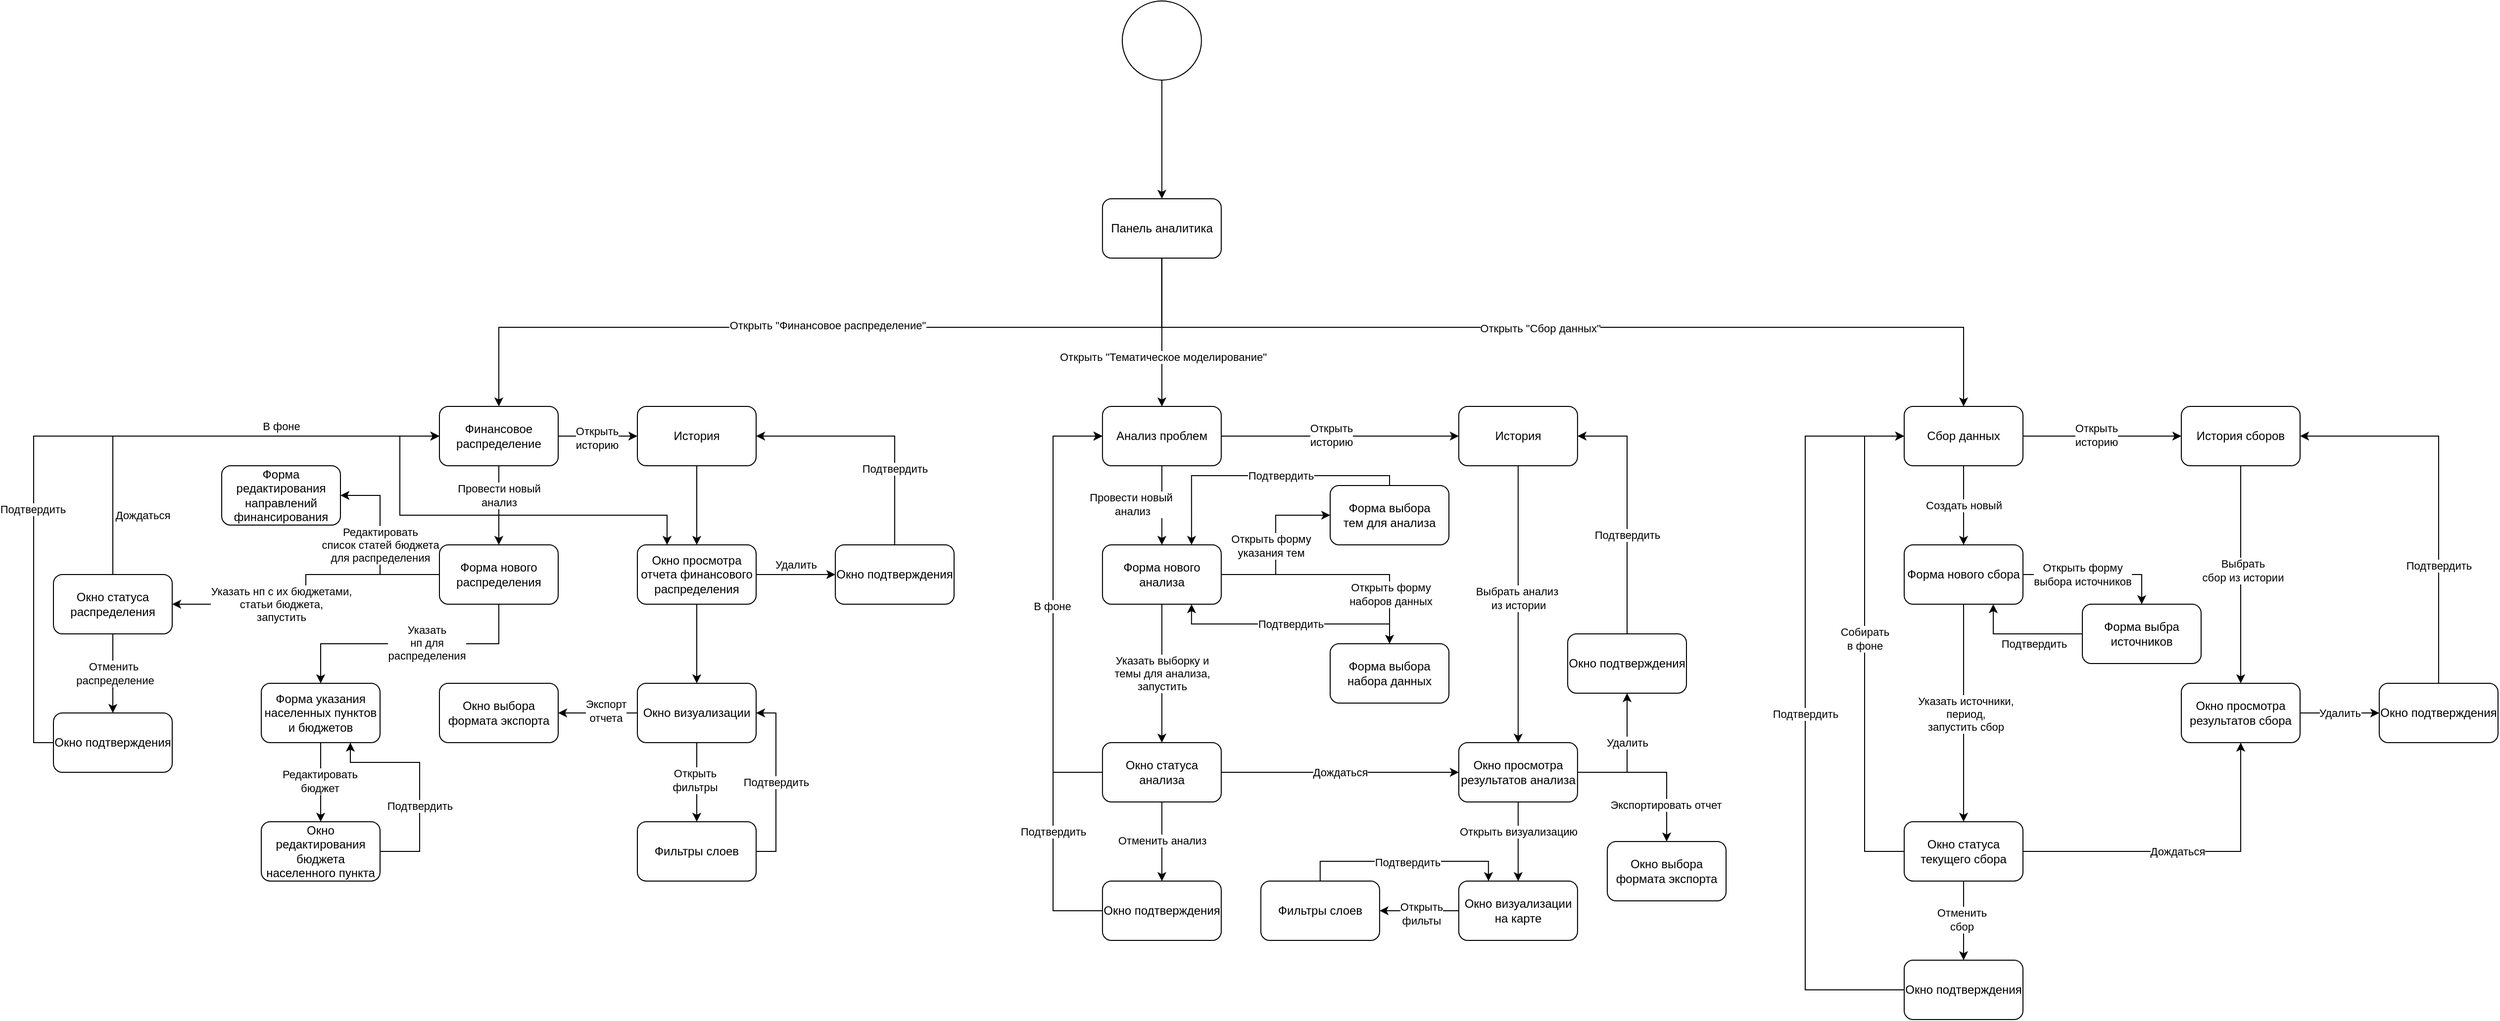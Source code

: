 <mxfile version="27.0.9" pages="3">
  <diagram id="HIIhlvjyj9Aeh3djPdtz" name="Analyst">
    <mxGraphModel grid="1" page="1" gridSize="10" guides="1" tooltips="1" connect="1" arrows="1" fold="1" pageScale="1" pageWidth="850" pageHeight="1100" math="0" shadow="0">
      <root>
        <mxCell id="0" />
        <mxCell id="1" parent="0" />
        <mxCell id="rwVjb6TxDolG-sfb67R7-134" style="edgeStyle=orthogonalEdgeStyle;rounded=0;orthogonalLoop=1;jettySize=auto;html=1;entryX=0.5;entryY=0;entryDx=0;entryDy=0;" edge="1" parent="1" source="rwVjb6TxDolG-sfb67R7-140" target="rwVjb6TxDolG-sfb67R7-155">
          <mxGeometry relative="1" as="geometry">
            <mxPoint x="2030" y="450" as="targetPoint" />
            <Array as="points">
              <mxPoint x="1220" y="370" />
              <mxPoint x="2030" y="370" />
            </Array>
          </mxGeometry>
        </mxCell>
        <mxCell id="rwVjb6TxDolG-sfb67R7-135" value="Открыть &quot;Сбор данных&quot;" style="edgeLabel;html=1;align=center;verticalAlign=middle;resizable=0;points=[];" connectable="0" vertex="1" parent="rwVjb6TxDolG-sfb67R7-134">
          <mxGeometry x="-0.059" y="-1" relative="1" as="geometry">
            <mxPoint as="offset" />
          </mxGeometry>
        </mxCell>
        <mxCell id="rwVjb6TxDolG-sfb67R7-136" style="edgeStyle=orthogonalEdgeStyle;rounded=0;orthogonalLoop=1;jettySize=auto;html=1;entryX=0.5;entryY=0;entryDx=0;entryDy=0;" edge="1" parent="1" source="rwVjb6TxDolG-sfb67R7-140" target="rwVjb6TxDolG-sfb67R7-145">
          <mxGeometry relative="1" as="geometry">
            <Array as="points">
              <mxPoint x="1220" y="370" />
              <mxPoint x="550" y="370" />
            </Array>
          </mxGeometry>
        </mxCell>
        <mxCell id="rwVjb6TxDolG-sfb67R7-137" value="Открыть &quot;Финансовое распределение&quot;" style="edgeLabel;html=1;align=center;verticalAlign=middle;resizable=0;points=[];" connectable="0" vertex="1" parent="rwVjb6TxDolG-sfb67R7-136">
          <mxGeometry x="-0.007" y="-2" relative="1" as="geometry">
            <mxPoint x="-1" as="offset" />
          </mxGeometry>
        </mxCell>
        <mxCell id="rwVjb6TxDolG-sfb67R7-138" style="edgeStyle=orthogonalEdgeStyle;rounded=0;orthogonalLoop=1;jettySize=auto;html=1;entryX=0.5;entryY=0;entryDx=0;entryDy=0;" edge="1" parent="1" source="rwVjb6TxDolG-sfb67R7-140" target="rwVjb6TxDolG-sfb67R7-150">
          <mxGeometry relative="1" as="geometry" />
        </mxCell>
        <mxCell id="rwVjb6TxDolG-sfb67R7-139" value="Открыть &quot;Тематическое моделирование&quot;" style="edgeLabel;html=1;align=center;verticalAlign=middle;resizable=0;points=[];" connectable="0" vertex="1" parent="rwVjb6TxDolG-sfb67R7-138">
          <mxGeometry x="0.33" y="1" relative="1" as="geometry">
            <mxPoint as="offset" />
          </mxGeometry>
        </mxCell>
        <mxCell id="rwVjb6TxDolG-sfb67R7-140" value="&lt;div&gt;Панель аналитика&lt;/div&gt;" style="rounded=1;whiteSpace=wrap;html=1;" vertex="1" parent="1">
          <mxGeometry x="1159.94" y="240" width="120" height="60" as="geometry" />
        </mxCell>
        <mxCell id="rwVjb6TxDolG-sfb67R7-141" value="" style="edgeStyle=orthogonalEdgeStyle;rounded=0;orthogonalLoop=1;jettySize=auto;html=1;" edge="1" parent="1" source="rwVjb6TxDolG-sfb67R7-145" target="rwVjb6TxDolG-sfb67R7-224">
          <mxGeometry relative="1" as="geometry" />
        </mxCell>
        <mxCell id="rwVjb6TxDolG-sfb67R7-142" value="&lt;div&gt;Провести новый&lt;/div&gt;&lt;div&gt;анализ&lt;/div&gt;" style="edgeLabel;html=1;align=center;verticalAlign=middle;resizable=0;points=[];" connectable="0" vertex="1" parent="rwVjb6TxDolG-sfb67R7-141">
          <mxGeometry x="0.011" relative="1" as="geometry">
            <mxPoint y="-11" as="offset" />
          </mxGeometry>
        </mxCell>
        <mxCell id="rwVjb6TxDolG-sfb67R7-143" value="" style="edgeStyle=orthogonalEdgeStyle;rounded=0;orthogonalLoop=1;jettySize=auto;html=1;" edge="1" parent="1" source="rwVjb6TxDolG-sfb67R7-145" target="rwVjb6TxDolG-sfb67R7-232">
          <mxGeometry relative="1" as="geometry" />
        </mxCell>
        <mxCell id="rwVjb6TxDolG-sfb67R7-144" value="&lt;div&gt;Открыть&lt;/div&gt;&lt;div&gt;историю&lt;/div&gt;" style="edgeLabel;html=1;align=center;verticalAlign=middle;resizable=0;points=[];" connectable="0" vertex="1" parent="rwVjb6TxDolG-sfb67R7-143">
          <mxGeometry x="-0.029" y="-2" relative="1" as="geometry">
            <mxPoint as="offset" />
          </mxGeometry>
        </mxCell>
        <mxCell id="rwVjb6TxDolG-sfb67R7-145" value="Финансовое распределение" style="whiteSpace=wrap;html=1;rounded=1;" vertex="1" parent="1">
          <mxGeometry x="490" y="450" width="120" height="60" as="geometry" />
        </mxCell>
        <mxCell id="rwVjb6TxDolG-sfb67R7-146" value="" style="edgeStyle=orthogonalEdgeStyle;rounded=0;orthogonalLoop=1;jettySize=auto;html=1;" edge="1" parent="1" source="rwVjb6TxDolG-sfb67R7-150" target="rwVjb6TxDolG-sfb67R7-179">
          <mxGeometry relative="1" as="geometry" />
        </mxCell>
        <mxCell id="rwVjb6TxDolG-sfb67R7-147" value="&lt;div&gt;Открыть&lt;/div&gt;&lt;div&gt;историю&lt;/div&gt;" style="edgeLabel;html=1;align=center;verticalAlign=middle;resizable=0;points=[];" connectable="0" vertex="1" parent="rwVjb6TxDolG-sfb67R7-146">
          <mxGeometry x="-0.078" y="1" relative="1" as="geometry">
            <mxPoint as="offset" />
          </mxGeometry>
        </mxCell>
        <mxCell id="rwVjb6TxDolG-sfb67R7-148" value="" style="edgeStyle=orthogonalEdgeStyle;rounded=0;orthogonalLoop=1;jettySize=auto;html=1;" edge="1" parent="1" source="rwVjb6TxDolG-sfb67R7-150" target="rwVjb6TxDolG-sfb67R7-186">
          <mxGeometry relative="1" as="geometry" />
        </mxCell>
        <mxCell id="rwVjb6TxDolG-sfb67R7-149" value="&lt;div&gt;Провести новый&amp;nbsp;&lt;/div&gt;&lt;div&gt;анализ&lt;/div&gt;" style="edgeLabel;html=1;align=center;verticalAlign=middle;resizable=0;points=[];" connectable="0" vertex="1" parent="rwVjb6TxDolG-sfb67R7-148">
          <mxGeometry x="-0.023" relative="1" as="geometry">
            <mxPoint x="-30" as="offset" />
          </mxGeometry>
        </mxCell>
        <mxCell id="rwVjb6TxDolG-sfb67R7-150" value="Анализ проблем" style="whiteSpace=wrap;html=1;rounded=1;" vertex="1" parent="1">
          <mxGeometry x="1159.94" y="450" width="120" height="60" as="geometry" />
        </mxCell>
        <mxCell id="rwVjb6TxDolG-sfb67R7-151" value="" style="edgeStyle=orthogonalEdgeStyle;rounded=0;orthogonalLoop=1;jettySize=auto;html=1;" edge="1" parent="1" source="rwVjb6TxDolG-sfb67R7-155" target="rwVjb6TxDolG-sfb67R7-158">
          <mxGeometry relative="1" as="geometry" />
        </mxCell>
        <mxCell id="rwVjb6TxDolG-sfb67R7-152" value="Создать новый" style="edgeLabel;html=1;align=center;verticalAlign=middle;resizable=0;points=[];" connectable="0" vertex="1" parent="rwVjb6TxDolG-sfb67R7-151">
          <mxGeometry x="-0.018" relative="1" as="geometry">
            <mxPoint as="offset" />
          </mxGeometry>
        </mxCell>
        <mxCell id="rwVjb6TxDolG-sfb67R7-153" value="" style="edgeStyle=orthogonalEdgeStyle;rounded=0;orthogonalLoop=1;jettySize=auto;html=1;" edge="1" parent="1" source="rwVjb6TxDolG-sfb67R7-155" target="rwVjb6TxDolG-sfb67R7-170">
          <mxGeometry relative="1" as="geometry" />
        </mxCell>
        <mxCell id="rwVjb6TxDolG-sfb67R7-154" value="&lt;div&gt;Открыть&lt;/div&gt;&lt;div&gt;историю&lt;/div&gt;" style="edgeLabel;html=1;align=center;verticalAlign=middle;resizable=0;points=[];" connectable="0" vertex="1" parent="rwVjb6TxDolG-sfb67R7-153">
          <mxGeometry x="-0.078" y="1" relative="1" as="geometry">
            <mxPoint as="offset" />
          </mxGeometry>
        </mxCell>
        <mxCell id="rwVjb6TxDolG-sfb67R7-155" value="Сбор данных" style="rounded=1;whiteSpace=wrap;html=1;" vertex="1" parent="1">
          <mxGeometry x="1970" y="450" width="120" height="60" as="geometry" />
        </mxCell>
        <mxCell id="rwVjb6TxDolG-sfb67R7-156" value="" style="edgeStyle=orthogonalEdgeStyle;rounded=0;orthogonalLoop=1;jettySize=auto;html=1;entryX=0.5;entryY=0;entryDx=0;entryDy=0;" edge="1" parent="1" source="rwVjb6TxDolG-sfb67R7-158" target="rwVjb6TxDolG-sfb67R7-196">
          <mxGeometry relative="1" as="geometry" />
        </mxCell>
        <mxCell id="rwVjb6TxDolG-sfb67R7-157" value="&lt;div&gt;Открыть форму&lt;/div&gt;&lt;div&gt;выбора источников&lt;/div&gt;" style="edgeLabel;html=1;align=center;verticalAlign=middle;resizable=0;points=[];" connectable="0" vertex="1" parent="rwVjb6TxDolG-sfb67R7-156">
          <mxGeometry x="-0.125" relative="1" as="geometry">
            <mxPoint x="-6" as="offset" />
          </mxGeometry>
        </mxCell>
        <mxCell id="rwVjb6TxDolG-sfb67R7-158" value="Форма нового сбора" style="whiteSpace=wrap;html=1;rounded=1;" vertex="1" parent="1">
          <mxGeometry x="1970" y="590" width="120" height="60" as="geometry" />
        </mxCell>
        <mxCell id="rwVjb6TxDolG-sfb67R7-159" value="" style="edgeStyle=orthogonalEdgeStyle;rounded=0;orthogonalLoop=1;jettySize=auto;html=1;" edge="1" parent="1" source="rwVjb6TxDolG-sfb67R7-163" target="rwVjb6TxDolG-sfb67R7-167">
          <mxGeometry relative="1" as="geometry" />
        </mxCell>
        <mxCell id="rwVjb6TxDolG-sfb67R7-160" value="Дождаться" style="edgeLabel;html=1;align=center;verticalAlign=middle;resizable=0;points=[];" connectable="0" vertex="1" parent="rwVjb6TxDolG-sfb67R7-159">
          <mxGeometry x="-0.054" relative="1" as="geometry">
            <mxPoint as="offset" />
          </mxGeometry>
        </mxCell>
        <mxCell id="rwVjb6TxDolG-sfb67R7-161" value="" style="edgeStyle=orthogonalEdgeStyle;rounded=0;orthogonalLoop=1;jettySize=auto;html=1;" edge="1" parent="1" source="rwVjb6TxDolG-sfb67R7-163" target="rwVjb6TxDolG-sfb67R7-176">
          <mxGeometry relative="1" as="geometry" />
        </mxCell>
        <mxCell id="rwVjb6TxDolG-sfb67R7-162" value="&lt;div&gt;Отменить&lt;/div&gt;&lt;div&gt;сбор&lt;/div&gt;" style="edgeLabel;html=1;align=center;verticalAlign=middle;resizable=0;points=[];" connectable="0" vertex="1" parent="rwVjb6TxDolG-sfb67R7-161">
          <mxGeometry x="-0.023" y="-2" relative="1" as="geometry">
            <mxPoint as="offset" />
          </mxGeometry>
        </mxCell>
        <mxCell id="rwVjb6TxDolG-sfb67R7-163" value="Окно статуса текущего сбора" style="whiteSpace=wrap;html=1;rounded=1;" vertex="1" parent="1">
          <mxGeometry x="1970" y="870" width="120" height="60" as="geometry" />
        </mxCell>
        <mxCell id="rwVjb6TxDolG-sfb67R7-164" style="edgeStyle=orthogonalEdgeStyle;rounded=0;orthogonalLoop=1;jettySize=auto;html=1;entryX=0;entryY=0.5;entryDx=0;entryDy=0;exitX=0;exitY=0.5;exitDx=0;exitDy=0;" edge="1" parent="1" source="rwVjb6TxDolG-sfb67R7-163" target="rwVjb6TxDolG-sfb67R7-155">
          <mxGeometry relative="1" as="geometry">
            <mxPoint x="1940" y="610" as="targetPoint" />
            <Array as="points">
              <mxPoint x="1930" y="900" />
              <mxPoint x="1930" y="480" />
            </Array>
          </mxGeometry>
        </mxCell>
        <mxCell id="rwVjb6TxDolG-sfb67R7-165" value="&lt;div&gt;Собирать&lt;/div&gt;&lt;div&gt;в фоне&lt;/div&gt;" style="edgeLabel;html=1;align=center;verticalAlign=middle;resizable=0;points=[];" connectable="0" vertex="1" parent="rwVjb6TxDolG-sfb67R7-164">
          <mxGeometry x="0.06" relative="1" as="geometry">
            <mxPoint y="10" as="offset" />
          </mxGeometry>
        </mxCell>
        <mxCell id="rwVjb6TxDolG-sfb67R7-166" value="Удалить" style="edgeStyle=orthogonalEdgeStyle;rounded=0;orthogonalLoop=1;jettySize=auto;html=1;" edge="1" parent="1" source="rwVjb6TxDolG-sfb67R7-167" target="rwVjb6TxDolG-sfb67R7-173">
          <mxGeometry relative="1" as="geometry" />
        </mxCell>
        <mxCell id="rwVjb6TxDolG-sfb67R7-167" value="Окно просмотра результатов сбора" style="whiteSpace=wrap;html=1;rounded=1;" vertex="1" parent="1">
          <mxGeometry x="2250" y="730" width="120" height="60" as="geometry" />
        </mxCell>
        <mxCell id="rwVjb6TxDolG-sfb67R7-168" style="edgeStyle=orthogonalEdgeStyle;rounded=0;orthogonalLoop=1;jettySize=auto;html=1;entryX=0.5;entryY=0;entryDx=0;entryDy=0;" edge="1" parent="1" source="rwVjb6TxDolG-sfb67R7-170" target="rwVjb6TxDolG-sfb67R7-167">
          <mxGeometry relative="1" as="geometry" />
        </mxCell>
        <mxCell id="rwVjb6TxDolG-sfb67R7-169" value="&lt;div&gt;Выбрать&lt;/div&gt;&lt;div&gt;сбор из истории&lt;/div&gt;" style="edgeLabel;html=1;align=center;verticalAlign=middle;resizable=0;points=[];" connectable="0" vertex="1" parent="rwVjb6TxDolG-sfb67R7-168">
          <mxGeometry x="-0.043" y="2" relative="1" as="geometry">
            <mxPoint as="offset" />
          </mxGeometry>
        </mxCell>
        <mxCell id="rwVjb6TxDolG-sfb67R7-170" value="История сборов" style="whiteSpace=wrap;html=1;rounded=1;" vertex="1" parent="1">
          <mxGeometry x="2250" y="450" width="120" height="60" as="geometry" />
        </mxCell>
        <mxCell id="rwVjb6TxDolG-sfb67R7-171" style="edgeStyle=orthogonalEdgeStyle;rounded=0;orthogonalLoop=1;jettySize=auto;html=1;entryX=1;entryY=0.5;entryDx=0;entryDy=0;" edge="1" parent="1" source="rwVjb6TxDolG-sfb67R7-173" target="rwVjb6TxDolG-sfb67R7-170">
          <mxGeometry relative="1" as="geometry">
            <Array as="points">
              <mxPoint x="2510" y="480" />
            </Array>
          </mxGeometry>
        </mxCell>
        <mxCell id="rwVjb6TxDolG-sfb67R7-172" value="Подтвердить" style="edgeLabel;html=1;align=center;verticalAlign=middle;resizable=0;points=[];" connectable="0" vertex="1" parent="rwVjb6TxDolG-sfb67R7-171">
          <mxGeometry x="-0.387" relative="1" as="geometry">
            <mxPoint as="offset" />
          </mxGeometry>
        </mxCell>
        <mxCell id="rwVjb6TxDolG-sfb67R7-173" value="Окно подтверждения" style="whiteSpace=wrap;html=1;rounded=1;" vertex="1" parent="1">
          <mxGeometry x="2450" y="730" width="120" height="60" as="geometry" />
        </mxCell>
        <mxCell id="rwVjb6TxDolG-sfb67R7-174" style="edgeStyle=orthogonalEdgeStyle;rounded=0;orthogonalLoop=1;jettySize=auto;html=1;entryX=0;entryY=0.5;entryDx=0;entryDy=0;" edge="1" parent="1" source="rwVjb6TxDolG-sfb67R7-176" target="rwVjb6TxDolG-sfb67R7-155">
          <mxGeometry relative="1" as="geometry">
            <mxPoint x="1830" y="460" as="targetPoint" />
            <Array as="points">
              <mxPoint x="1870" y="1040" />
              <mxPoint x="1870" y="480" />
            </Array>
          </mxGeometry>
        </mxCell>
        <mxCell id="rwVjb6TxDolG-sfb67R7-175" value="Подтвердить" style="edgeLabel;html=1;align=center;verticalAlign=middle;resizable=0;points=[];" connectable="0" vertex="1" parent="rwVjb6TxDolG-sfb67R7-174">
          <mxGeometry x="-0.001" relative="1" as="geometry">
            <mxPoint as="offset" />
          </mxGeometry>
        </mxCell>
        <mxCell id="rwVjb6TxDolG-sfb67R7-176" value="Окно подтверждения" style="whiteSpace=wrap;html=1;rounded=1;" vertex="1" parent="1">
          <mxGeometry x="1970" y="1010" width="120" height="60" as="geometry" />
        </mxCell>
        <mxCell id="rwVjb6TxDolG-sfb67R7-177" value="" style="edgeStyle=orthogonalEdgeStyle;rounded=0;orthogonalLoop=1;jettySize=auto;html=1;" edge="1" parent="1" source="rwVjb6TxDolG-sfb67R7-179" target="rwVjb6TxDolG-sfb67R7-214">
          <mxGeometry relative="1" as="geometry" />
        </mxCell>
        <mxCell id="rwVjb6TxDolG-sfb67R7-178" value="&lt;div&gt;Выбрать анализ&amp;nbsp;&lt;/div&gt;&lt;div&gt;из истории&lt;/div&gt;" style="edgeLabel;html=1;align=center;verticalAlign=middle;resizable=0;points=[];" connectable="0" vertex="1" parent="rwVjb6TxDolG-sfb67R7-177">
          <mxGeometry x="-0.043" relative="1" as="geometry">
            <mxPoint as="offset" />
          </mxGeometry>
        </mxCell>
        <mxCell id="rwVjb6TxDolG-sfb67R7-179" value="История" style="whiteSpace=wrap;html=1;rounded=1;" vertex="1" parent="1">
          <mxGeometry x="1519.94" y="450" width="120" height="60" as="geometry" />
        </mxCell>
        <mxCell id="rwVjb6TxDolG-sfb67R7-180" value="" style="edgeStyle=orthogonalEdgeStyle;rounded=0;orthogonalLoop=1;jettySize=auto;html=1;" edge="1" parent="1" source="rwVjb6TxDolG-sfb67R7-186" target="rwVjb6TxDolG-sfb67R7-199">
          <mxGeometry relative="1" as="geometry" />
        </mxCell>
        <mxCell id="rwVjb6TxDolG-sfb67R7-181" value="&lt;div&gt;Открыть форму&lt;/div&gt;&lt;div&gt;указания тем&lt;/div&gt;" style="edgeLabel;html=1;align=center;verticalAlign=middle;resizable=0;points=[];" connectable="0" vertex="1" parent="rwVjb6TxDolG-sfb67R7-180">
          <mxGeometry x="-0.088" relative="1" as="geometry">
            <mxPoint x="-5" y="-7" as="offset" />
          </mxGeometry>
        </mxCell>
        <mxCell id="rwVjb6TxDolG-sfb67R7-182" value="" style="edgeStyle=orthogonalEdgeStyle;rounded=0;orthogonalLoop=1;jettySize=auto;html=1;" edge="1" parent="1" source="rwVjb6TxDolG-sfb67R7-186" target="rwVjb6TxDolG-sfb67R7-204">
          <mxGeometry relative="1" as="geometry" />
        </mxCell>
        <mxCell id="rwVjb6TxDolG-sfb67R7-183" value="&lt;div&gt;Указать выборку и&lt;/div&gt;&lt;div&gt;темы для анализа,&lt;/div&gt;&lt;div&gt;запустить&lt;/div&gt;" style="edgeLabel;html=1;align=center;verticalAlign=middle;resizable=0;points=[];" connectable="0" vertex="1" parent="rwVjb6TxDolG-sfb67R7-182">
          <mxGeometry x="-0.196" relative="1" as="geometry">
            <mxPoint y="13" as="offset" />
          </mxGeometry>
        </mxCell>
        <mxCell id="rwVjb6TxDolG-sfb67R7-184" style="edgeStyle=orthogonalEdgeStyle;rounded=0;orthogonalLoop=1;jettySize=auto;html=1;entryX=0.5;entryY=0;entryDx=0;entryDy=0;" edge="1" parent="1" source="rwVjb6TxDolG-sfb67R7-186" target="rwVjb6TxDolG-sfb67R7-207">
          <mxGeometry relative="1" as="geometry">
            <Array as="points">
              <mxPoint x="1450" y="620" />
            </Array>
          </mxGeometry>
        </mxCell>
        <mxCell id="rwVjb6TxDolG-sfb67R7-185" value="&lt;div&gt;Открыть форму&lt;/div&gt;&lt;div&gt;наборов данных&lt;/div&gt;" style="edgeLabel;html=1;align=center;verticalAlign=middle;resizable=0;points=[];" connectable="0" vertex="1" parent="rwVjb6TxDolG-sfb67R7-184">
          <mxGeometry x="-0.012" y="1" relative="1" as="geometry">
            <mxPoint x="52" y="21" as="offset" />
          </mxGeometry>
        </mxCell>
        <mxCell id="rwVjb6TxDolG-sfb67R7-186" value="Форма нового анализа" style="whiteSpace=wrap;html=1;rounded=1;" vertex="1" parent="1">
          <mxGeometry x="1159.94" y="590" width="120" height="60" as="geometry" />
        </mxCell>
        <mxCell id="rwVjb6TxDolG-sfb67R7-187" value="" style="edgeStyle=orthogonalEdgeStyle;rounded=0;orthogonalLoop=1;jettySize=auto;html=1;exitX=0.5;exitY=1;exitDx=0;exitDy=0;" edge="1" parent="1" source="rwVjb6TxDolG-sfb67R7-204" target="rwVjb6TxDolG-sfb67R7-191">
          <mxGeometry relative="1" as="geometry">
            <mxPoint x="1219.94" y="970" as="sourcePoint" />
          </mxGeometry>
        </mxCell>
        <mxCell id="rwVjb6TxDolG-sfb67R7-188" value="Отменить анализ" style="edgeLabel;html=1;align=center;verticalAlign=middle;resizable=0;points=[];" connectable="0" vertex="1" parent="rwVjb6TxDolG-sfb67R7-187">
          <mxGeometry x="-0.023" relative="1" as="geometry">
            <mxPoint as="offset" />
          </mxGeometry>
        </mxCell>
        <mxCell id="rwVjb6TxDolG-sfb67R7-189" style="edgeStyle=orthogonalEdgeStyle;rounded=0;orthogonalLoop=1;jettySize=auto;html=1;entryX=0;entryY=0.5;entryDx=0;entryDy=0;" edge="1" parent="1" source="rwVjb6TxDolG-sfb67R7-191" target="rwVjb6TxDolG-sfb67R7-150">
          <mxGeometry relative="1" as="geometry">
            <Array as="points">
              <mxPoint x="1110" y="960" />
              <mxPoint x="1110" y="480" />
            </Array>
          </mxGeometry>
        </mxCell>
        <mxCell id="rwVjb6TxDolG-sfb67R7-190" value="Подтвердить" style="edgeLabel;html=1;align=center;verticalAlign=middle;resizable=0;points=[];" connectable="0" vertex="1" parent="rwVjb6TxDolG-sfb67R7-189">
          <mxGeometry x="0.005" relative="1" as="geometry">
            <mxPoint y="161" as="offset" />
          </mxGeometry>
        </mxCell>
        <mxCell id="rwVjb6TxDolG-sfb67R7-191" value="Окно подтверждения" style="whiteSpace=wrap;html=1;rounded=1;" vertex="1" parent="1">
          <mxGeometry x="1159.94" y="930" width="120" height="60" as="geometry" />
        </mxCell>
        <mxCell id="rwVjb6TxDolG-sfb67R7-192" value="" style="edgeStyle=orthogonalEdgeStyle;rounded=0;orthogonalLoop=1;jettySize=auto;html=1;exitX=0.5;exitY=1;exitDx=0;exitDy=0;" edge="1" parent="1" source="rwVjb6TxDolG-sfb67R7-158" target="rwVjb6TxDolG-sfb67R7-163">
          <mxGeometry relative="1" as="geometry">
            <mxPoint x="2120" y="820" as="sourcePoint" />
          </mxGeometry>
        </mxCell>
        <mxCell id="rwVjb6TxDolG-sfb67R7-193" value="&lt;div&gt;Указать источники,&lt;/div&gt;&lt;div&gt;период,&lt;/div&gt;&lt;div&gt;запустить сбор&lt;/div&gt;" style="edgeLabel;html=1;align=center;verticalAlign=middle;resizable=0;points=[];" connectable="0" vertex="1" parent="rwVjb6TxDolG-sfb67R7-192">
          <mxGeometry x="0.011" y="2" relative="1" as="geometry">
            <mxPoint as="offset" />
          </mxGeometry>
        </mxCell>
        <mxCell id="rwVjb6TxDolG-sfb67R7-194" style="edgeStyle=orthogonalEdgeStyle;rounded=0;orthogonalLoop=1;jettySize=auto;html=1;entryX=0.75;entryY=1;entryDx=0;entryDy=0;" edge="1" parent="1" source="rwVjb6TxDolG-sfb67R7-196" target="rwVjb6TxDolG-sfb67R7-158">
          <mxGeometry relative="1" as="geometry" />
        </mxCell>
        <mxCell id="rwVjb6TxDolG-sfb67R7-195" value="Подтвердить" style="edgeLabel;html=1;align=center;verticalAlign=middle;resizable=0;points=[];" connectable="0" vertex="1" parent="rwVjb6TxDolG-sfb67R7-194">
          <mxGeometry x="-0.144" y="1" relative="1" as="geometry">
            <mxPoint x="2" y="9" as="offset" />
          </mxGeometry>
        </mxCell>
        <mxCell id="rwVjb6TxDolG-sfb67R7-196" value="Форма выбра источников" style="rounded=1;whiteSpace=wrap;html=1;" vertex="1" parent="1">
          <mxGeometry x="2150" y="650" width="120" height="60" as="geometry" />
        </mxCell>
        <mxCell id="rwVjb6TxDolG-sfb67R7-197" style="edgeStyle=orthogonalEdgeStyle;rounded=0;orthogonalLoop=1;jettySize=auto;html=1;entryX=0.75;entryY=0;entryDx=0;entryDy=0;" edge="1" parent="1" source="rwVjb6TxDolG-sfb67R7-199" target="rwVjb6TxDolG-sfb67R7-186">
          <mxGeometry relative="1" as="geometry">
            <Array as="points">
              <mxPoint x="1450" y="520" />
              <mxPoint x="1250" y="520" />
            </Array>
          </mxGeometry>
        </mxCell>
        <mxCell id="rwVjb6TxDolG-sfb67R7-198" value="Подтвердить" style="edgeLabel;html=1;align=center;verticalAlign=middle;resizable=0;points=[];" connectable="0" vertex="1" parent="rwVjb6TxDolG-sfb67R7-197">
          <mxGeometry x="-0.101" y="1" relative="1" as="geometry">
            <mxPoint x="6" y="-1" as="offset" />
          </mxGeometry>
        </mxCell>
        <mxCell id="rwVjb6TxDolG-sfb67R7-199" value="&lt;div&gt;Форма выбора&lt;/div&gt;&lt;div&gt;тем для анализа&lt;/div&gt;" style="whiteSpace=wrap;html=1;rounded=1;" vertex="1" parent="1">
          <mxGeometry x="1390" y="530" width="120" height="60" as="geometry" />
        </mxCell>
        <mxCell id="rwVjb6TxDolG-sfb67R7-200" style="edgeStyle=orthogonalEdgeStyle;rounded=0;orthogonalLoop=1;jettySize=auto;html=1;entryX=0;entryY=0.5;entryDx=0;entryDy=0;" edge="1" parent="1" source="rwVjb6TxDolG-sfb67R7-204" target="rwVjb6TxDolG-sfb67R7-214">
          <mxGeometry relative="1" as="geometry">
            <Array as="points">
              <mxPoint x="1340" y="820" />
              <mxPoint x="1340" y="820" />
            </Array>
          </mxGeometry>
        </mxCell>
        <mxCell id="rwVjb6TxDolG-sfb67R7-201" value="Дождаться" style="edgeLabel;html=1;align=center;verticalAlign=middle;resizable=0;points=[];" connectable="0" vertex="1" parent="rwVjb6TxDolG-sfb67R7-200">
          <mxGeometry x="0.001" y="-1" relative="1" as="geometry">
            <mxPoint y="-1" as="offset" />
          </mxGeometry>
        </mxCell>
        <mxCell id="rwVjb6TxDolG-sfb67R7-202" style="edgeStyle=orthogonalEdgeStyle;rounded=0;orthogonalLoop=1;jettySize=auto;html=1;entryX=0;entryY=0.5;entryDx=0;entryDy=0;" edge="1" parent="1" source="rwVjb6TxDolG-sfb67R7-204" target="rwVjb6TxDolG-sfb67R7-150">
          <mxGeometry relative="1" as="geometry">
            <Array as="points">
              <mxPoint x="1110" y="820" />
              <mxPoint x="1110" y="480" />
            </Array>
          </mxGeometry>
        </mxCell>
        <mxCell id="rwVjb6TxDolG-sfb67R7-203" value="В фоне" style="edgeLabel;html=1;align=center;verticalAlign=middle;resizable=0;points=[];" connectable="0" vertex="1" parent="rwVjb6TxDolG-sfb67R7-202">
          <mxGeometry x="-0.007" y="1" relative="1" as="geometry">
            <mxPoint as="offset" />
          </mxGeometry>
        </mxCell>
        <mxCell id="rwVjb6TxDolG-sfb67R7-204" value="&lt;div&gt;Окно статуса&lt;/div&gt;&lt;div&gt;анализа&lt;/div&gt;" style="whiteSpace=wrap;html=1;rounded=1;" vertex="1" parent="1">
          <mxGeometry x="1159.94" y="790" width="120" height="60" as="geometry" />
        </mxCell>
        <mxCell id="rwVjb6TxDolG-sfb67R7-205" style="edgeStyle=orthogonalEdgeStyle;rounded=0;orthogonalLoop=1;jettySize=auto;html=1;entryX=0.75;entryY=1;entryDx=0;entryDy=0;" edge="1" parent="1" source="rwVjb6TxDolG-sfb67R7-207" target="rwVjb6TxDolG-sfb67R7-186">
          <mxGeometry relative="1" as="geometry">
            <Array as="points">
              <mxPoint x="1450" y="670" />
              <mxPoint x="1250" y="670" />
            </Array>
          </mxGeometry>
        </mxCell>
        <mxCell id="rwVjb6TxDolG-sfb67R7-206" value="Подтвердить" style="edgeLabel;html=1;align=center;verticalAlign=middle;resizable=0;points=[];" connectable="0" vertex="1" parent="rwVjb6TxDolG-sfb67R7-205">
          <mxGeometry x="-0.122" y="-1" relative="1" as="geometry">
            <mxPoint x="-15" y="1" as="offset" />
          </mxGeometry>
        </mxCell>
        <mxCell id="rwVjb6TxDolG-sfb67R7-207" value="&lt;div&gt;Форма выбора&lt;/div&gt;&lt;div&gt;набора данных&lt;/div&gt;" style="rounded=1;whiteSpace=wrap;html=1;" vertex="1" parent="1">
          <mxGeometry x="1390" y="690" width="120" height="60" as="geometry" />
        </mxCell>
        <mxCell id="rwVjb6TxDolG-sfb67R7-208" value="" style="edgeStyle=orthogonalEdgeStyle;rounded=0;orthogonalLoop=1;jettySize=auto;html=1;" edge="1" parent="1" source="rwVjb6TxDolG-sfb67R7-214" target="rwVjb6TxDolG-sfb67R7-217">
          <mxGeometry relative="1" as="geometry">
            <Array as="points">
              <mxPoint x="1690" y="820" />
            </Array>
          </mxGeometry>
        </mxCell>
        <mxCell id="rwVjb6TxDolG-sfb67R7-209" value="Удалить" style="edgeLabel;html=1;align=center;verticalAlign=middle;resizable=0;points=[];" connectable="0" vertex="1" parent="rwVjb6TxDolG-sfb67R7-208">
          <mxGeometry x="-0.033" y="2" relative="1" as="geometry">
            <mxPoint x="2" y="-17" as="offset" />
          </mxGeometry>
        </mxCell>
        <mxCell id="rwVjb6TxDolG-sfb67R7-210" value="" style="edgeStyle=orthogonalEdgeStyle;rounded=0;orthogonalLoop=1;jettySize=auto;html=1;" edge="1" parent="1" source="rwVjb6TxDolG-sfb67R7-214" target="rwVjb6TxDolG-sfb67R7-227">
          <mxGeometry relative="1" as="geometry" />
        </mxCell>
        <mxCell id="rwVjb6TxDolG-sfb67R7-211" value="&lt;div&gt;Открыть визуализацию&lt;/div&gt;" style="edgeLabel;html=1;align=center;verticalAlign=middle;resizable=0;points=[];" connectable="0" vertex="1" parent="rwVjb6TxDolG-sfb67R7-210">
          <mxGeometry x="-0.019" y="-1" relative="1" as="geometry">
            <mxPoint x="1" y="-9" as="offset" />
          </mxGeometry>
        </mxCell>
        <mxCell id="rwVjb6TxDolG-sfb67R7-212" style="edgeStyle=orthogonalEdgeStyle;rounded=0;orthogonalLoop=1;jettySize=auto;html=1;" edge="1" parent="1" source="rwVjb6TxDolG-sfb67R7-214" target="rwVjb6TxDolG-sfb67R7-235">
          <mxGeometry relative="1" as="geometry">
            <mxPoint x="1740" y="880" as="targetPoint" />
          </mxGeometry>
        </mxCell>
        <mxCell id="rwVjb6TxDolG-sfb67R7-213" value="Экспортировать отчет" style="edgeLabel;html=1;align=center;verticalAlign=middle;resizable=0;points=[];" connectable="0" vertex="1" parent="rwVjb6TxDolG-sfb67R7-212">
          <mxGeometry x="0.529" y="-1" relative="1" as="geometry">
            <mxPoint as="offset" />
          </mxGeometry>
        </mxCell>
        <mxCell id="rwVjb6TxDolG-sfb67R7-214" value="Окно просмотра результатов анализа" style="whiteSpace=wrap;html=1;rounded=1;" vertex="1" parent="1">
          <mxGeometry x="1519.94" y="790" width="120" height="60" as="geometry" />
        </mxCell>
        <mxCell id="rwVjb6TxDolG-sfb67R7-215" style="edgeStyle=orthogonalEdgeStyle;rounded=0;orthogonalLoop=1;jettySize=auto;html=1;entryX=1;entryY=0.5;entryDx=0;entryDy=0;" edge="1" parent="1" source="rwVjb6TxDolG-sfb67R7-217" target="rwVjb6TxDolG-sfb67R7-179">
          <mxGeometry relative="1" as="geometry">
            <Array as="points">
              <mxPoint x="1690" y="480" />
            </Array>
          </mxGeometry>
        </mxCell>
        <mxCell id="rwVjb6TxDolG-sfb67R7-216" value="Подтвердить" style="edgeLabel;html=1;align=center;verticalAlign=middle;resizable=0;points=[];" connectable="0" vertex="1" parent="rwVjb6TxDolG-sfb67R7-215">
          <mxGeometry x="-0.31" y="1" relative="1" as="geometry">
            <mxPoint x="1" y="-14" as="offset" />
          </mxGeometry>
        </mxCell>
        <mxCell id="rwVjb6TxDolG-sfb67R7-217" value="Окно подтверждения" style="whiteSpace=wrap;html=1;rounded=1;" vertex="1" parent="1">
          <mxGeometry x="1630" y="680" width="120" height="60" as="geometry" />
        </mxCell>
        <mxCell id="rwVjb6TxDolG-sfb67R7-218" value="" style="edgeStyle=orthogonalEdgeStyle;rounded=0;orthogonalLoop=1;jettySize=auto;html=1;" edge="1" parent="1" source="rwVjb6TxDolG-sfb67R7-224" target="rwVjb6TxDolG-sfb67R7-252">
          <mxGeometry relative="1" as="geometry">
            <Array as="points">
              <mxPoint x="550" y="690" />
              <mxPoint x="370" y="690" />
            </Array>
          </mxGeometry>
        </mxCell>
        <mxCell id="rwVjb6TxDolG-sfb67R7-219" value="&lt;div&gt;Указать&lt;/div&gt;&lt;div&gt;нп для &lt;br&gt;&lt;/div&gt;&lt;div&gt;распределения&lt;/div&gt;" style="edgeLabel;html=1;align=center;verticalAlign=middle;resizable=0;points=[];" connectable="0" vertex="1" parent="rwVjb6TxDolG-sfb67R7-218">
          <mxGeometry x="-0.128" y="-1" relative="1" as="geometry">
            <mxPoint as="offset" />
          </mxGeometry>
        </mxCell>
        <mxCell id="rwVjb6TxDolG-sfb67R7-220" value="" style="edgeStyle=orthogonalEdgeStyle;rounded=0;orthogonalLoop=1;jettySize=auto;html=1;" edge="1" parent="1" source="rwVjb6TxDolG-sfb67R7-224" target="rwVjb6TxDolG-sfb67R7-256">
          <mxGeometry relative="1" as="geometry">
            <Array as="points">
              <mxPoint x="430" y="620" />
              <mxPoint x="430" y="540" />
            </Array>
          </mxGeometry>
        </mxCell>
        <mxCell id="rwVjb6TxDolG-sfb67R7-221" value="&lt;div&gt;Редактировать&lt;/div&gt;&lt;div&gt;список статей бюджета&lt;/div&gt;&lt;div&gt;для распределения&lt;/div&gt;" style="edgeLabel;html=1;align=center;verticalAlign=middle;resizable=0;points=[];" connectable="0" vertex="1" parent="rwVjb6TxDolG-sfb67R7-220">
          <mxGeometry x="-0.106" y="2" relative="1" as="geometry">
            <mxPoint x="2" y="-10" as="offset" />
          </mxGeometry>
        </mxCell>
        <mxCell id="rwVjb6TxDolG-sfb67R7-222" style="edgeStyle=orthogonalEdgeStyle;rounded=0;orthogonalLoop=1;jettySize=auto;html=1;" edge="1" parent="1" source="rwVjb6TxDolG-sfb67R7-224" target="rwVjb6TxDolG-sfb67R7-263">
          <mxGeometry relative="1" as="geometry">
            <mxPoint x="190" y="620" as="targetPoint" />
          </mxGeometry>
        </mxCell>
        <mxCell id="rwVjb6TxDolG-sfb67R7-223" value="&lt;div&gt;Указать нп с их бюджетами,&lt;/div&gt;&lt;div&gt;статьи бюджета,&lt;/div&gt;&lt;div&gt;запустить&lt;/div&gt;" style="edgeLabel;html=1;align=center;verticalAlign=middle;resizable=0;points=[];" connectable="0" vertex="1" parent="rwVjb6TxDolG-sfb67R7-222">
          <mxGeometry x="0.146" y="1" relative="1" as="geometry">
            <mxPoint x="-18" y="-1" as="offset" />
          </mxGeometry>
        </mxCell>
        <mxCell id="rwVjb6TxDolG-sfb67R7-224" value="Форма нового распределения" style="whiteSpace=wrap;html=1;rounded=1;" vertex="1" parent="1">
          <mxGeometry x="490" y="590" width="120" height="60" as="geometry" />
        </mxCell>
        <mxCell id="rwVjb6TxDolG-sfb67R7-225" value="" style="edgeStyle=orthogonalEdgeStyle;rounded=0;orthogonalLoop=1;jettySize=auto;html=1;" edge="1" parent="1" source="rwVjb6TxDolG-sfb67R7-227" target="rwVjb6TxDolG-sfb67R7-230">
          <mxGeometry relative="1" as="geometry" />
        </mxCell>
        <mxCell id="rwVjb6TxDolG-sfb67R7-226" value="&lt;div&gt;Открыть&lt;/div&gt;&lt;div&gt;фильты&lt;/div&gt;" style="edgeLabel;html=1;align=center;verticalAlign=middle;resizable=0;points=[];" connectable="0" vertex="1" parent="rwVjb6TxDolG-sfb67R7-225">
          <mxGeometry x="-0.054" y="3" relative="1" as="geometry">
            <mxPoint as="offset" />
          </mxGeometry>
        </mxCell>
        <mxCell id="rwVjb6TxDolG-sfb67R7-227" value="Окно визуализации на карте" style="whiteSpace=wrap;html=1;rounded=1;" vertex="1" parent="1">
          <mxGeometry x="1519.94" y="930" width="120" height="60" as="geometry" />
        </mxCell>
        <mxCell id="rwVjb6TxDolG-sfb67R7-228" style="edgeStyle=orthogonalEdgeStyle;rounded=0;orthogonalLoop=1;jettySize=auto;html=1;entryX=0.25;entryY=0;entryDx=0;entryDy=0;" edge="1" parent="1" source="rwVjb6TxDolG-sfb67R7-230" target="rwVjb6TxDolG-sfb67R7-227">
          <mxGeometry relative="1" as="geometry">
            <Array as="points">
              <mxPoint x="1380" y="910" />
              <mxPoint x="1550" y="910" />
            </Array>
          </mxGeometry>
        </mxCell>
        <mxCell id="rwVjb6TxDolG-sfb67R7-229" value="Подтвердить" style="edgeLabel;html=1;align=center;verticalAlign=middle;resizable=0;points=[];" connectable="0" vertex="1" parent="rwVjb6TxDolG-sfb67R7-228">
          <mxGeometry x="0.023" y="-1" relative="1" as="geometry">
            <mxPoint as="offset" />
          </mxGeometry>
        </mxCell>
        <mxCell id="rwVjb6TxDolG-sfb67R7-230" value="Фильтры слоев" style="whiteSpace=wrap;html=1;rounded=1;" vertex="1" parent="1">
          <mxGeometry x="1319.94" y="930" width="120" height="60" as="geometry" />
        </mxCell>
        <mxCell id="rwVjb6TxDolG-sfb67R7-231" value="" style="edgeStyle=orthogonalEdgeStyle;rounded=0;orthogonalLoop=1;jettySize=auto;html=1;" edge="1" parent="1" source="rwVjb6TxDolG-sfb67R7-232" target="rwVjb6TxDolG-sfb67R7-234">
          <mxGeometry relative="1" as="geometry" />
        </mxCell>
        <mxCell id="rwVjb6TxDolG-sfb67R7-232" value="История" style="whiteSpace=wrap;html=1;rounded=1;" vertex="1" parent="1">
          <mxGeometry x="690" y="450" width="120" height="60" as="geometry" />
        </mxCell>
        <mxCell id="rwVjb6TxDolG-sfb67R7-233" value="" style="edgeStyle=orthogonalEdgeStyle;rounded=0;orthogonalLoop=1;jettySize=auto;html=1;" edge="1" parent="1" source="rwVjb6TxDolG-sfb67R7-234" target="rwVjb6TxDolG-sfb67R7-242">
          <mxGeometry relative="1" as="geometry" />
        </mxCell>
        <mxCell id="rwVjb6TxDolG-sfb67R7-234" value="Окно просмотра отчета финансового распределения" style="whiteSpace=wrap;html=1;rounded=1;" vertex="1" parent="1">
          <mxGeometry x="690" y="590" width="120" height="60" as="geometry" />
        </mxCell>
        <mxCell id="rwVjb6TxDolG-sfb67R7-235" value="Окно выбора формата экспорта" style="rounded=1;whiteSpace=wrap;html=1;" vertex="1" parent="1">
          <mxGeometry x="1670" y="890" width="120" height="60" as="geometry" />
        </mxCell>
        <mxCell id="rwVjb6TxDolG-sfb67R7-236" value="" style="edgeStyle=orthogonalEdgeStyle;rounded=0;orthogonalLoop=1;jettySize=auto;html=1;" edge="1" parent="1" source="rwVjb6TxDolG-sfb67R7-242" target="rwVjb6TxDolG-sfb67R7-245">
          <mxGeometry relative="1" as="geometry" />
        </mxCell>
        <mxCell id="rwVjb6TxDolG-sfb67R7-237" value="&lt;div&gt;Открыть&lt;/div&gt;&lt;div&gt;фильтры&lt;/div&gt;" style="edgeLabel;html=1;align=center;verticalAlign=middle;resizable=0;points=[];" connectable="0" vertex="1" parent="rwVjb6TxDolG-sfb67R7-236">
          <mxGeometry x="-0.067" y="-2" relative="1" as="geometry">
            <mxPoint as="offset" />
          </mxGeometry>
        </mxCell>
        <mxCell id="rwVjb6TxDolG-sfb67R7-238" value="" style="edgeStyle=orthogonalEdgeStyle;rounded=0;orthogonalLoop=1;jettySize=auto;html=1;" edge="1" parent="1" source="rwVjb6TxDolG-sfb67R7-242" target="rwVjb6TxDolG-sfb67R7-246">
          <mxGeometry relative="1" as="geometry" />
        </mxCell>
        <mxCell id="rwVjb6TxDolG-sfb67R7-239" value="&lt;div&gt;Экспорт&lt;/div&gt;&lt;div&gt;отчета&lt;/div&gt;" style="edgeLabel;html=1;align=center;verticalAlign=middle;resizable=0;points=[];" connectable="0" vertex="1" parent="rwVjb6TxDolG-sfb67R7-238">
          <mxGeometry x="-0.2" y="-2" relative="1" as="geometry">
            <mxPoint as="offset" />
          </mxGeometry>
        </mxCell>
        <mxCell id="rwVjb6TxDolG-sfb67R7-240" value="" style="edgeStyle=orthogonalEdgeStyle;rounded=0;orthogonalLoop=1;jettySize=auto;html=1;exitX=1;exitY=0.5;exitDx=0;exitDy=0;" edge="1" parent="1" source="rwVjb6TxDolG-sfb67R7-234" target="rwVjb6TxDolG-sfb67R7-249">
          <mxGeometry relative="1" as="geometry" />
        </mxCell>
        <mxCell id="rwVjb6TxDolG-sfb67R7-241" value="Удалить" style="edgeLabel;html=1;align=center;verticalAlign=middle;resizable=0;points=[];" connectable="0" vertex="1" parent="rwVjb6TxDolG-sfb67R7-240">
          <mxGeometry x="-0.113" y="-2" relative="1" as="geometry">
            <mxPoint x="4" y="-12" as="offset" />
          </mxGeometry>
        </mxCell>
        <mxCell id="rwVjb6TxDolG-sfb67R7-242" value="Окно визуализации" style="whiteSpace=wrap;html=1;rounded=1;" vertex="1" parent="1">
          <mxGeometry x="690" y="730" width="120" height="60" as="geometry" />
        </mxCell>
        <mxCell id="rwVjb6TxDolG-sfb67R7-243" style="edgeStyle=orthogonalEdgeStyle;rounded=0;orthogonalLoop=1;jettySize=auto;html=1;entryX=1;entryY=0.5;entryDx=0;entryDy=0;" edge="1" parent="1" source="rwVjb6TxDolG-sfb67R7-245" target="rwVjb6TxDolG-sfb67R7-242">
          <mxGeometry relative="1" as="geometry">
            <Array as="points">
              <mxPoint x="830" y="900" />
              <mxPoint x="830" y="760" />
            </Array>
          </mxGeometry>
        </mxCell>
        <mxCell id="rwVjb6TxDolG-sfb67R7-244" value="Подтвердить" style="edgeLabel;html=1;align=center;verticalAlign=middle;resizable=0;points=[];" connectable="0" vertex="1" parent="rwVjb6TxDolG-sfb67R7-243">
          <mxGeometry x="0.002" relative="1" as="geometry">
            <mxPoint as="offset" />
          </mxGeometry>
        </mxCell>
        <mxCell id="rwVjb6TxDolG-sfb67R7-245" value="Фильтры слоев" style="whiteSpace=wrap;html=1;rounded=1;" vertex="1" parent="1">
          <mxGeometry x="690" y="870" width="120" height="60" as="geometry" />
        </mxCell>
        <mxCell id="rwVjb6TxDolG-sfb67R7-246" value="Окно выбора формата экспорта" style="whiteSpace=wrap;html=1;rounded=1;" vertex="1" parent="1">
          <mxGeometry x="490" y="730" width="120" height="60" as="geometry" />
        </mxCell>
        <mxCell id="rwVjb6TxDolG-sfb67R7-247" style="edgeStyle=orthogonalEdgeStyle;rounded=0;orthogonalLoop=1;jettySize=auto;html=1;entryX=1;entryY=0.5;entryDx=0;entryDy=0;" edge="1" parent="1" source="rwVjb6TxDolG-sfb67R7-249" target="rwVjb6TxDolG-sfb67R7-232">
          <mxGeometry relative="1" as="geometry">
            <Array as="points">
              <mxPoint x="950" y="480" />
            </Array>
          </mxGeometry>
        </mxCell>
        <mxCell id="rwVjb6TxDolG-sfb67R7-248" value="Подтвердить" style="edgeLabel;html=1;align=center;verticalAlign=middle;resizable=0;points=[];" connectable="0" vertex="1" parent="rwVjb6TxDolG-sfb67R7-247">
          <mxGeometry x="-0.384" relative="1" as="geometry">
            <mxPoint as="offset" />
          </mxGeometry>
        </mxCell>
        <mxCell id="rwVjb6TxDolG-sfb67R7-249" value="Окно подтверждения" style="whiteSpace=wrap;html=1;rounded=1;" vertex="1" parent="1">
          <mxGeometry x="890" y="590" width="120" height="60" as="geometry" />
        </mxCell>
        <mxCell id="rwVjb6TxDolG-sfb67R7-250" value="" style="edgeStyle=orthogonalEdgeStyle;rounded=0;orthogonalLoop=1;jettySize=auto;html=1;" edge="1" parent="1" source="rwVjb6TxDolG-sfb67R7-252" target="rwVjb6TxDolG-sfb67R7-255">
          <mxGeometry relative="1" as="geometry" />
        </mxCell>
        <mxCell id="rwVjb6TxDolG-sfb67R7-251" value="&lt;div&gt;Редактировать&lt;/div&gt;&lt;div&gt;бюджет&lt;/div&gt;" style="edgeLabel;html=1;align=center;verticalAlign=middle;resizable=0;points=[];" connectable="0" vertex="1" parent="rwVjb6TxDolG-sfb67R7-250">
          <mxGeometry x="-0.035" y="-1" relative="1" as="geometry">
            <mxPoint as="offset" />
          </mxGeometry>
        </mxCell>
        <mxCell id="rwVjb6TxDolG-sfb67R7-252" value="Форма указания населенных пунктов и бюджетов" style="whiteSpace=wrap;html=1;rounded=1;" vertex="1" parent="1">
          <mxGeometry x="310" y="730" width="120" height="60" as="geometry" />
        </mxCell>
        <mxCell id="rwVjb6TxDolG-sfb67R7-253" style="edgeStyle=orthogonalEdgeStyle;rounded=0;orthogonalLoop=1;jettySize=auto;html=1;entryX=0.75;entryY=1;entryDx=0;entryDy=0;" edge="1" parent="1" source="rwVjb6TxDolG-sfb67R7-255" target="rwVjb6TxDolG-sfb67R7-252">
          <mxGeometry relative="1" as="geometry">
            <Array as="points">
              <mxPoint x="470" y="900" />
              <mxPoint x="470" y="810" />
              <mxPoint x="400" y="810" />
            </Array>
          </mxGeometry>
        </mxCell>
        <mxCell id="rwVjb6TxDolG-sfb67R7-254" value="Подтвердить" style="edgeLabel;html=1;align=center;verticalAlign=middle;resizable=0;points=[];" connectable="0" vertex="1" parent="rwVjb6TxDolG-sfb67R7-253">
          <mxGeometry x="-0.217" relative="1" as="geometry">
            <mxPoint as="offset" />
          </mxGeometry>
        </mxCell>
        <mxCell id="rwVjb6TxDolG-sfb67R7-255" value="Окно редактирования бюджета населенного пункта" style="whiteSpace=wrap;html=1;rounded=1;" vertex="1" parent="1">
          <mxGeometry x="310" y="870" width="120" height="60" as="geometry" />
        </mxCell>
        <mxCell id="rwVjb6TxDolG-sfb67R7-256" value="Форма редактирования направлений финансирования" style="whiteSpace=wrap;html=1;rounded=1;" vertex="1" parent="1">
          <mxGeometry x="270" y="510" width="120" height="60" as="geometry" />
        </mxCell>
        <mxCell id="rwVjb6TxDolG-sfb67R7-257" style="edgeStyle=orthogonalEdgeStyle;rounded=0;orthogonalLoop=1;jettySize=auto;html=1;entryX=0.25;entryY=0;entryDx=0;entryDy=0;" edge="1" parent="1" source="rwVjb6TxDolG-sfb67R7-263" target="rwVjb6TxDolG-sfb67R7-234">
          <mxGeometry relative="1" as="geometry">
            <Array as="points">
              <mxPoint x="160" y="480" />
              <mxPoint x="450" y="480" />
              <mxPoint x="450" y="560" />
              <mxPoint x="720" y="560" />
            </Array>
          </mxGeometry>
        </mxCell>
        <mxCell id="rwVjb6TxDolG-sfb67R7-258" value="Дождаться" style="edgeLabel;html=1;align=center;verticalAlign=middle;resizable=0;points=[];" connectable="0" vertex="1" parent="rwVjb6TxDolG-sfb67R7-257">
          <mxGeometry x="-0.859" y="-2" relative="1" as="geometry">
            <mxPoint x="28" y="-3" as="offset" />
          </mxGeometry>
        </mxCell>
        <mxCell id="rwVjb6TxDolG-sfb67R7-259" style="edgeStyle=orthogonalEdgeStyle;rounded=0;orthogonalLoop=1;jettySize=auto;html=1;entryX=0;entryY=0.5;entryDx=0;entryDy=0;" edge="1" parent="1" source="rwVjb6TxDolG-sfb67R7-263" target="rwVjb6TxDolG-sfb67R7-145">
          <mxGeometry relative="1" as="geometry">
            <Array as="points">
              <mxPoint x="160" y="480" />
            </Array>
          </mxGeometry>
        </mxCell>
        <mxCell id="rwVjb6TxDolG-sfb67R7-260" value="В фоне" style="edgeLabel;html=1;align=center;verticalAlign=middle;resizable=0;points=[];" connectable="0" vertex="1" parent="rwVjb6TxDolG-sfb67R7-259">
          <mxGeometry x="0.3" relative="1" as="geometry">
            <mxPoint x="4" y="-10" as="offset" />
          </mxGeometry>
        </mxCell>
        <mxCell id="rwVjb6TxDolG-sfb67R7-261" value="" style="edgeStyle=orthogonalEdgeStyle;rounded=0;orthogonalLoop=1;jettySize=auto;html=1;" edge="1" parent="1" source="rwVjb6TxDolG-sfb67R7-263" target="rwVjb6TxDolG-sfb67R7-266">
          <mxGeometry relative="1" as="geometry" />
        </mxCell>
        <mxCell id="rwVjb6TxDolG-sfb67R7-262" value="&lt;div&gt;Отменить&amp;nbsp;&lt;/div&gt;&lt;div&gt;распределение&lt;/div&gt;" style="edgeLabel;html=1;align=center;verticalAlign=middle;resizable=0;points=[];" connectable="0" vertex="1" parent="rwVjb6TxDolG-sfb67R7-261">
          <mxGeometry y="2" relative="1" as="geometry">
            <mxPoint as="offset" />
          </mxGeometry>
        </mxCell>
        <mxCell id="rwVjb6TxDolG-sfb67R7-263" value="Окно статуса распределения" style="rounded=1;whiteSpace=wrap;html=1;" vertex="1" parent="1">
          <mxGeometry x="100" y="620" width="120" height="60" as="geometry" />
        </mxCell>
        <mxCell id="rwVjb6TxDolG-sfb67R7-264" style="edgeStyle=orthogonalEdgeStyle;rounded=0;orthogonalLoop=1;jettySize=auto;html=1;entryX=0;entryY=0.5;entryDx=0;entryDy=0;" edge="1" parent="1" source="rwVjb6TxDolG-sfb67R7-266" target="rwVjb6TxDolG-sfb67R7-145">
          <mxGeometry relative="1" as="geometry">
            <Array as="points">
              <mxPoint x="80" y="790" />
              <mxPoint x="80" y="480" />
            </Array>
          </mxGeometry>
        </mxCell>
        <mxCell id="rwVjb6TxDolG-sfb67R7-265" value="Подтвердить" style="edgeLabel;html=1;align=center;verticalAlign=middle;resizable=0;points=[];" connectable="0" vertex="1" parent="rwVjb6TxDolG-sfb67R7-264">
          <mxGeometry x="-0.308" y="1" relative="1" as="geometry">
            <mxPoint as="offset" />
          </mxGeometry>
        </mxCell>
        <mxCell id="rwVjb6TxDolG-sfb67R7-266" value="Окно подтверждения" style="whiteSpace=wrap;html=1;rounded=1;" vertex="1" parent="1">
          <mxGeometry x="100" y="760" width="120" height="60" as="geometry" />
        </mxCell>
        <mxCell id="rwVjb6TxDolG-sfb67R7-268" style="edgeStyle=orthogonalEdgeStyle;rounded=0;orthogonalLoop=1;jettySize=auto;html=1;entryX=0.5;entryY=0;entryDx=0;entryDy=0;" edge="1" parent="1" source="rwVjb6TxDolG-sfb67R7-267" target="rwVjb6TxDolG-sfb67R7-140">
          <mxGeometry relative="1" as="geometry" />
        </mxCell>
        <mxCell id="rwVjb6TxDolG-sfb67R7-267" value="" style="ellipse;whiteSpace=wrap;html=1;aspect=fixed;" vertex="1" parent="1">
          <mxGeometry x="1179.94" y="40" width="80" height="80" as="geometry" />
        </mxCell>
      </root>
    </mxGraphModel>
  </diagram>
  <diagram id="ZDIRTajyWehUQf-vyaml" name="Admin">
    <mxGraphModel grid="1" page="1" gridSize="10" guides="1" tooltips="1" connect="1" arrows="1" fold="1" pageScale="1" pageWidth="850" pageHeight="1100" math="0" shadow="0">
      <root>
        <mxCell id="0" />
        <mxCell id="1" parent="0" />
        <mxCell id="ya_uQ6Zz2j_dqDT54HBy-1" value="" style="edgeStyle=orthogonalEdgeStyle;rounded=0;orthogonalLoop=1;jettySize=auto;html=1;entryX=0.5;entryY=0;entryDx=0;entryDy=0;" edge="1" parent="1" source="ya_uQ6Zz2j_dqDT54HBy-5" target="ya_uQ6Zz2j_dqDT54HBy-12">
          <mxGeometry relative="1" as="geometry">
            <Array as="points">
              <mxPoint x="1220" y="330" />
              <mxPoint x="1600" y="330" />
            </Array>
          </mxGeometry>
        </mxCell>
        <mxCell id="ya_uQ6Zz2j_dqDT54HBy-2" value="Открыть раздел &quot;Пользователи&quot;" style="edgeLabel;html=1;align=center;verticalAlign=middle;resizable=0;points=[];" connectable="0" vertex="1" parent="ya_uQ6Zz2j_dqDT54HBy-1">
          <mxGeometry x="-0.036" relative="1" as="geometry">
            <mxPoint x="54" as="offset" />
          </mxGeometry>
        </mxCell>
        <mxCell id="ya_uQ6Zz2j_dqDT54HBy-3" style="edgeStyle=orthogonalEdgeStyle;rounded=0;orthogonalLoop=1;jettySize=auto;html=1;" edge="1" parent="1" source="ya_uQ6Zz2j_dqDT54HBy-5" target="ya_uQ6Zz2j_dqDT54HBy-17">
          <mxGeometry relative="1" as="geometry">
            <mxPoint x="1420" y="370" as="targetPoint" />
            <Array as="points">
              <mxPoint x="1220" y="330" />
              <mxPoint x="890" y="330" />
            </Array>
          </mxGeometry>
        </mxCell>
        <mxCell id="ya_uQ6Zz2j_dqDT54HBy-4" value="Открыть раздел &quot;Мониторинг" style="edgeLabel;html=1;align=center;verticalAlign=middle;resizable=0;points=[];" connectable="0" vertex="1" parent="ya_uQ6Zz2j_dqDT54HBy-3">
          <mxGeometry x="-0.031" y="1" relative="1" as="geometry">
            <mxPoint as="offset" />
          </mxGeometry>
        </mxCell>
        <mxCell id="ya_uQ6Zz2j_dqDT54HBy-5" value="Панель администратора" style="whiteSpace=wrap;html=1;rounded=1;" vertex="1" parent="1">
          <mxGeometry x="1160" y="200" width="120" height="60" as="geometry" />
        </mxCell>
        <mxCell id="ya_uQ6Zz2j_dqDT54HBy-8" value="" style="edgeStyle=orthogonalEdgeStyle;rounded=0;orthogonalLoop=1;jettySize=auto;html=1;" edge="1" parent="1" source="ya_uQ6Zz2j_dqDT54HBy-12" target="ya_uQ6Zz2j_dqDT54HBy-20">
          <mxGeometry relative="1" as="geometry">
            <Array as="points">
              <mxPoint x="1690" y="440" />
              <mxPoint x="1690" y="580" />
            </Array>
          </mxGeometry>
        </mxCell>
        <mxCell id="ya_uQ6Zz2j_dqDT54HBy-9" value="&lt;div&gt;Создать&amp;nbsp;&lt;/div&gt;&lt;div&gt;пользователя&lt;/div&gt;" style="edgeLabel;html=1;align=center;verticalAlign=middle;resizable=0;points=[];" connectable="0" vertex="1" parent="ya_uQ6Zz2j_dqDT54HBy-8">
          <mxGeometry x="-0.017" y="2" relative="1" as="geometry">
            <mxPoint as="offset" />
          </mxGeometry>
        </mxCell>
        <mxCell id="ya_uQ6Zz2j_dqDT54HBy-10" value="" style="edgeStyle=orthogonalEdgeStyle;rounded=0;orthogonalLoop=1;jettySize=auto;html=1;entryX=0.5;entryY=0;entryDx=0;entryDy=0;" edge="1" parent="1" source="ya_uQ6Zz2j_dqDT54HBy-12" target="ya_uQ6Zz2j_dqDT54HBy-20">
          <mxGeometry relative="1" as="geometry">
            <mxPoint x="1600.0" y="550" as="targetPoint" />
            <Array as="points" />
          </mxGeometry>
        </mxCell>
        <mxCell id="ya_uQ6Zz2j_dqDT54HBy-11" value="&lt;div&gt;Редактировать&lt;/div&gt;&lt;div&gt;пользователя&lt;/div&gt;" style="edgeLabel;html=1;align=center;verticalAlign=middle;resizable=0;points=[];" connectable="0" vertex="1" parent="ya_uQ6Zz2j_dqDT54HBy-10">
          <mxGeometry x="-0.009" y="-2" relative="1" as="geometry">
            <mxPoint as="offset" />
          </mxGeometry>
        </mxCell>
        <mxCell id="ya_uQ6Zz2j_dqDT54HBy-12" value="Окно управления пользователями" style="whiteSpace=wrap;html=1;rounded=1;" vertex="1" parent="1">
          <mxGeometry x="1540" y="410" width="120" height="60" as="geometry" />
        </mxCell>
        <mxCell id="ya_uQ6Zz2j_dqDT54HBy-13" value="" style="edgeStyle=orthogonalEdgeStyle;rounded=0;orthogonalLoop=1;jettySize=auto;html=1;" edge="1" parent="1" source="ya_uQ6Zz2j_dqDT54HBy-17" target="ya_uQ6Zz2j_dqDT54HBy-28">
          <mxGeometry relative="1" as="geometry">
            <Array as="points">
              <mxPoint x="1200" y="440" />
            </Array>
          </mxGeometry>
        </mxCell>
        <mxCell id="ya_uQ6Zz2j_dqDT54HBy-14" style="edgeStyle=orthogonalEdgeStyle;rounded=0;orthogonalLoop=1;jettySize=auto;html=1;" edge="1" parent="1" source="ya_uQ6Zz2j_dqDT54HBy-17" target="ya_uQ6Zz2j_dqDT54HBy-38">
          <mxGeometry relative="1" as="geometry">
            <mxPoint x="1020" y="550" as="targetPoint" />
          </mxGeometry>
        </mxCell>
        <mxCell id="ya_uQ6Zz2j_dqDT54HBy-15" style="edgeStyle=orthogonalEdgeStyle;rounded=0;orthogonalLoop=1;jettySize=auto;html=1;" edge="1" parent="1" source="ya_uQ6Zz2j_dqDT54HBy-17" target="ya_uQ6Zz2j_dqDT54HBy-45">
          <mxGeometry relative="1" as="geometry">
            <mxPoint x="480" y="550" as="targetPoint" />
          </mxGeometry>
        </mxCell>
        <mxCell id="ya_uQ6Zz2j_dqDT54HBy-16" value="&lt;div&gt;Смотреть текущие&amp;nbsp;&lt;/div&gt;&lt;div&gt;запущенные процессы&lt;/div&gt;" style="edgeLabel;html=1;align=center;verticalAlign=middle;resizable=0;points=[];" connectable="0" vertex="1" parent="ya_uQ6Zz2j_dqDT54HBy-15">
          <mxGeometry x="0.054" relative="1" as="geometry">
            <mxPoint as="offset" />
          </mxGeometry>
        </mxCell>
        <mxCell id="ya_uQ6Zz2j_dqDT54HBy-17" value="Окно мониторинга системы" style="rounded=1;whiteSpace=wrap;html=1;" vertex="1" parent="1">
          <mxGeometry x="830" y="410" width="120" height="60" as="geometry" />
        </mxCell>
        <mxCell id="ya_uQ6Zz2j_dqDT54HBy-18" value="" style="edgeStyle=orthogonalEdgeStyle;rounded=0;orthogonalLoop=1;jettySize=auto;html=1;" edge="1" parent="1" source="ya_uQ6Zz2j_dqDT54HBy-20" target="ya_uQ6Zz2j_dqDT54HBy-23">
          <mxGeometry relative="1" as="geometry" />
        </mxCell>
        <mxCell id="ya_uQ6Zz2j_dqDT54HBy-19" value="Удалить пользователя" style="edgeLabel;html=1;align=center;verticalAlign=middle;resizable=0;points=[];" connectable="0" vertex="1" parent="ya_uQ6Zz2j_dqDT54HBy-18">
          <mxGeometry x="-0.046" relative="1" as="geometry">
            <mxPoint as="offset" />
          </mxGeometry>
        </mxCell>
        <mxCell id="ya_uQ6Zz2j_dqDT54HBy-20" value="Окно редактирования пользователя" style="whiteSpace=wrap;html=1;rounded=1;" vertex="1" parent="1">
          <mxGeometry x="1540" y="550" width="120" height="60" as="geometry" />
        </mxCell>
        <mxCell id="ya_uQ6Zz2j_dqDT54HBy-21" style="edgeStyle=orthogonalEdgeStyle;rounded=0;orthogonalLoop=1;jettySize=auto;html=1;entryX=0;entryY=0.5;entryDx=0;entryDy=0;" edge="1" parent="1" source="ya_uQ6Zz2j_dqDT54HBy-23" target="ya_uQ6Zz2j_dqDT54HBy-12">
          <mxGeometry relative="1" as="geometry">
            <Array as="points">
              <mxPoint x="1500" y="720" />
              <mxPoint x="1500" y="440" />
            </Array>
          </mxGeometry>
        </mxCell>
        <mxCell id="ya_uQ6Zz2j_dqDT54HBy-22" value="Подтвердить" style="edgeLabel;html=1;align=center;verticalAlign=middle;resizable=0;points=[];" connectable="0" vertex="1" parent="ya_uQ6Zz2j_dqDT54HBy-21">
          <mxGeometry x="0.281" y="-1" relative="1" as="geometry">
            <mxPoint as="offset" />
          </mxGeometry>
        </mxCell>
        <mxCell id="ya_uQ6Zz2j_dqDT54HBy-23" value="Окно подтверждения" style="whiteSpace=wrap;html=1;rounded=1;" vertex="1" parent="1">
          <mxGeometry x="1540" y="690" width="120" height="60" as="geometry" />
        </mxCell>
        <mxCell id="ya_uQ6Zz2j_dqDT54HBy-24" value="" style="edgeStyle=orthogonalEdgeStyle;rounded=0;orthogonalLoop=1;jettySize=auto;html=1;" edge="1" parent="1" source="ya_uQ6Zz2j_dqDT54HBy-28" target="ya_uQ6Zz2j_dqDT54HBy-29">
          <mxGeometry relative="1" as="geometry" />
        </mxCell>
        <mxCell id="ya_uQ6Zz2j_dqDT54HBy-25" value="&lt;div&gt;Фильтровать&lt;/div&gt;&lt;div&gt;журнал&lt;/div&gt;" style="edgeLabel;html=1;align=center;verticalAlign=middle;resizable=0;points=[];" connectable="0" vertex="1" parent="ya_uQ6Zz2j_dqDT54HBy-24">
          <mxGeometry x="0.004" y="-1" relative="1" as="geometry">
            <mxPoint x="-6" y="-1" as="offset" />
          </mxGeometry>
        </mxCell>
        <mxCell id="ya_uQ6Zz2j_dqDT54HBy-26" value="" style="edgeStyle=orthogonalEdgeStyle;rounded=0;orthogonalLoop=1;jettySize=auto;html=1;" edge="1" parent="1" source="ya_uQ6Zz2j_dqDT54HBy-28" target="ya_uQ6Zz2j_dqDT54HBy-31">
          <mxGeometry relative="1" as="geometry" />
        </mxCell>
        <mxCell id="ya_uQ6Zz2j_dqDT54HBy-27" value="Очистить журнал" style="edgeLabel;html=1;align=center;verticalAlign=middle;resizable=0;points=[];" connectable="0" vertex="1" parent="ya_uQ6Zz2j_dqDT54HBy-26">
          <mxGeometry x="-0.006" relative="1" as="geometry">
            <mxPoint as="offset" />
          </mxGeometry>
        </mxCell>
        <mxCell id="ya_uQ6Zz2j_dqDT54HBy-28" value="Журнал активности пользователей" style="whiteSpace=wrap;html=1;rounded=1;" vertex="1" parent="1">
          <mxGeometry x="1140" y="550" width="120" height="60" as="geometry" />
        </mxCell>
        <mxCell id="ya_uQ6Zz2j_dqDT54HBy-29" value="Фильтр журнала" style="whiteSpace=wrap;html=1;rounded=1;" vertex="1" parent="1">
          <mxGeometry x="1280" y="620" width="120" height="60" as="geometry" />
        </mxCell>
        <mxCell id="ya_uQ6Zz2j_dqDT54HBy-30" style="edgeStyle=orthogonalEdgeStyle;rounded=0;orthogonalLoop=1;jettySize=auto;html=1;entryX=0.911;entryY=-0.017;entryDx=0;entryDy=0;entryPerimeter=0;" edge="1" parent="1" source="ya_uQ6Zz2j_dqDT54HBy-29" target="ya_uQ6Zz2j_dqDT54HBy-28">
          <mxGeometry relative="1" as="geometry">
            <Array as="points">
              <mxPoint x="1390" y="530" />
              <mxPoint x="1249" y="530" />
            </Array>
          </mxGeometry>
        </mxCell>
        <mxCell id="ya_uQ6Zz2j_dqDT54HBy-31" value="Окно подтверждения очистки" style="whiteSpace=wrap;html=1;rounded=1;" vertex="1" parent="1">
          <mxGeometry x="1140" y="690" width="120" height="60" as="geometry" />
        </mxCell>
        <mxCell id="ya_uQ6Zz2j_dqDT54HBy-32" value="" style="edgeStyle=orthogonalEdgeStyle;rounded=0;orthogonalLoop=1;jettySize=auto;html=1;" edge="1" parent="1" source="ya_uQ6Zz2j_dqDT54HBy-38" target="ya_uQ6Zz2j_dqDT54HBy-39">
          <mxGeometry relative="1" as="geometry" />
        </mxCell>
        <mxCell id="ya_uQ6Zz2j_dqDT54HBy-33" value="Очистить журнал" style="edgeLabel;html=1;align=center;verticalAlign=middle;resizable=0;points=[];" connectable="0" vertex="1" parent="ya_uQ6Zz2j_dqDT54HBy-32">
          <mxGeometry x="-0.023" relative="1" as="geometry">
            <mxPoint as="offset" />
          </mxGeometry>
        </mxCell>
        <mxCell id="ya_uQ6Zz2j_dqDT54HBy-34" style="edgeStyle=orthogonalEdgeStyle;rounded=0;orthogonalLoop=1;jettySize=auto;html=1;" edge="1" parent="1" source="ya_uQ6Zz2j_dqDT54HBy-38" target="ya_uQ6Zz2j_dqDT54HBy-40">
          <mxGeometry relative="1" as="geometry">
            <mxPoint x="1020" y="630" as="targetPoint" />
          </mxGeometry>
        </mxCell>
        <mxCell id="ya_uQ6Zz2j_dqDT54HBy-35" value="&lt;div&gt;Фильтровать&lt;/div&gt;&lt;div&gt;журнал&lt;/div&gt;" style="edgeLabel;html=1;align=center;verticalAlign=middle;resizable=0;points=[];" connectable="0" vertex="1" parent="ya_uQ6Zz2j_dqDT54HBy-34">
          <mxGeometry x="0.25" relative="1" as="geometry">
            <mxPoint as="offset" />
          </mxGeometry>
        </mxCell>
        <mxCell id="ya_uQ6Zz2j_dqDT54HBy-36" style="edgeStyle=orthogonalEdgeStyle;rounded=0;orthogonalLoop=1;jettySize=auto;html=1;exitX=0;exitY=0.5;exitDx=0;exitDy=0;" edge="1" parent="1" source="ya_uQ6Zz2j_dqDT54HBy-17" target="ya_uQ6Zz2j_dqDT54HBy-42">
          <mxGeometry relative="1" as="geometry">
            <mxPoint x="740" y="620" as="targetPoint" />
            <Array as="points">
              <mxPoint x="760" y="440" />
            </Array>
          </mxGeometry>
        </mxCell>
        <mxCell id="ya_uQ6Zz2j_dqDT54HBy-37" value="&lt;div&gt;Редактировать политику&lt;/div&gt;&lt;div&gt;уведомлений&lt;/div&gt;" style="edgeLabel;html=1;align=center;verticalAlign=middle;resizable=0;points=[];" connectable="0" vertex="1" parent="ya_uQ6Zz2j_dqDT54HBy-36">
          <mxGeometry x="0.236" relative="1" as="geometry">
            <mxPoint y="13" as="offset" />
          </mxGeometry>
        </mxCell>
        <mxCell id="ya_uQ6Zz2j_dqDT54HBy-38" value="Системный журнал" style="rounded=1;whiteSpace=wrap;html=1;" vertex="1" parent="1">
          <mxGeometry x="830" y="550" width="120" height="60" as="geometry" />
        </mxCell>
        <mxCell id="ya_uQ6Zz2j_dqDT54HBy-39" value="Окно подтверждения очистки" style="whiteSpace=wrap;html=1;rounded=1;" vertex="1" parent="1">
          <mxGeometry x="830" y="690" width="120" height="60" as="geometry" />
        </mxCell>
        <mxCell id="ya_uQ6Zz2j_dqDT54HBy-40" value="Фильтр журнала" style="rounded=1;whiteSpace=wrap;html=1;" vertex="1" parent="1">
          <mxGeometry x="960" y="620" width="120" height="60" as="geometry" />
        </mxCell>
        <mxCell id="ya_uQ6Zz2j_dqDT54HBy-41" style="edgeStyle=orthogonalEdgeStyle;rounded=0;orthogonalLoop=1;jettySize=auto;html=1;entryX=0.917;entryY=0;entryDx=0;entryDy=0;entryPerimeter=0;" edge="1" parent="1" source="ya_uQ6Zz2j_dqDT54HBy-40" target="ya_uQ6Zz2j_dqDT54HBy-38">
          <mxGeometry relative="1" as="geometry">
            <Array as="points">
              <mxPoint x="1070" y="530" />
              <mxPoint x="940" y="530" />
            </Array>
          </mxGeometry>
        </mxCell>
        <mxCell id="ya_uQ6Zz2j_dqDT54HBy-42" value="Окно настройки политики уведомлений" style="rounded=1;whiteSpace=wrap;html=1;" vertex="1" parent="1">
          <mxGeometry x="700" y="770" width="120" height="60" as="geometry" />
        </mxCell>
        <mxCell id="ya_uQ6Zz2j_dqDT54HBy-43" value="" style="edgeStyle=orthogonalEdgeStyle;rounded=0;orthogonalLoop=1;jettySize=auto;html=1;" edge="1" parent="1" source="ya_uQ6Zz2j_dqDT54HBy-45" target="ya_uQ6Zz2j_dqDT54HBy-54">
          <mxGeometry relative="1" as="geometry" />
        </mxCell>
        <mxCell id="ya_uQ6Zz2j_dqDT54HBy-44" value="&lt;div&gt;Просмотреть&lt;/div&gt;&lt;div&gt;процесс&lt;/div&gt;" style="edgeLabel;html=1;align=center;verticalAlign=middle;resizable=0;points=[];" connectable="0" vertex="1" parent="ya_uQ6Zz2j_dqDT54HBy-43">
          <mxGeometry x="0.02" y="1" relative="1" as="geometry">
            <mxPoint as="offset" />
          </mxGeometry>
        </mxCell>
        <mxCell id="ya_uQ6Zz2j_dqDT54HBy-45" value="Окно текущих процессов" style="rounded=1;whiteSpace=wrap;html=1;" vertex="1" parent="1">
          <mxGeometry x="420" y="520" width="120" height="60" as="geometry" />
        </mxCell>
        <mxCell id="ya_uQ6Zz2j_dqDT54HBy-46" style="edgeStyle=orthogonalEdgeStyle;rounded=0;orthogonalLoop=1;jettySize=auto;html=1;exitX=1;exitY=0.5;exitDx=0;exitDy=0;" edge="1" parent="1" source="ya_uQ6Zz2j_dqDT54HBy-45" target="ya_uQ6Zz2j_dqDT54HBy-48">
          <mxGeometry relative="1" as="geometry">
            <mxPoint x="610" y="600" as="targetPoint" />
            <mxPoint x="540" y="550" as="sourcePoint" />
          </mxGeometry>
        </mxCell>
        <mxCell id="ya_uQ6Zz2j_dqDT54HBy-47" value="&lt;div&gt;Фильтровать&lt;/div&gt;&lt;div&gt;процессы&lt;/div&gt;" style="edgeLabel;html=1;align=center;verticalAlign=middle;resizable=0;points=[];" connectable="0" vertex="1" parent="ya_uQ6Zz2j_dqDT54HBy-46">
          <mxGeometry x="0.25" relative="1" as="geometry">
            <mxPoint as="offset" />
          </mxGeometry>
        </mxCell>
        <mxCell id="ya_uQ6Zz2j_dqDT54HBy-48" value="Фильтр процессов" style="rounded=1;whiteSpace=wrap;html=1;" vertex="1" parent="1">
          <mxGeometry x="550" y="590" width="120" height="60" as="geometry" />
        </mxCell>
        <mxCell id="ya_uQ6Zz2j_dqDT54HBy-49" style="edgeStyle=orthogonalEdgeStyle;rounded=0;orthogonalLoop=1;jettySize=auto;html=1;entryX=0.91;entryY=0.012;entryDx=0;entryDy=0;entryPerimeter=0;" edge="1" parent="1" source="ya_uQ6Zz2j_dqDT54HBy-48" target="ya_uQ6Zz2j_dqDT54HBy-45">
          <mxGeometry relative="1" as="geometry">
            <mxPoint x="530" y="510" as="targetPoint" />
            <Array as="points">
              <mxPoint x="660" y="500" />
              <mxPoint x="529" y="500" />
            </Array>
          </mxGeometry>
        </mxCell>
        <mxCell id="ya_uQ6Zz2j_dqDT54HBy-50" value="" style="edgeStyle=orthogonalEdgeStyle;rounded=0;orthogonalLoop=1;jettySize=auto;html=1;" edge="1" parent="1" source="ya_uQ6Zz2j_dqDT54HBy-54" target="ya_uQ6Zz2j_dqDT54HBy-57">
          <mxGeometry relative="1" as="geometry" />
        </mxCell>
        <mxCell id="ya_uQ6Zz2j_dqDT54HBy-51" value="Остановить процесс" style="edgeLabel;html=1;align=center;verticalAlign=middle;resizable=0;points=[];" connectable="0" vertex="1" parent="ya_uQ6Zz2j_dqDT54HBy-50">
          <mxGeometry x="0.02" relative="1" as="geometry">
            <mxPoint as="offset" />
          </mxGeometry>
        </mxCell>
        <mxCell id="ya_uQ6Zz2j_dqDT54HBy-52" style="edgeStyle=orthogonalEdgeStyle;rounded=0;orthogonalLoop=1;jettySize=auto;html=1;entryX=1;entryY=0.5;entryDx=0;entryDy=0;" edge="1" parent="1" source="ya_uQ6Zz2j_dqDT54HBy-54" target="ya_uQ6Zz2j_dqDT54HBy-57">
          <mxGeometry relative="1" as="geometry">
            <Array as="points">
              <mxPoint x="590" y="690" />
              <mxPoint x="590" y="830" />
            </Array>
          </mxGeometry>
        </mxCell>
        <mxCell id="ya_uQ6Zz2j_dqDT54HBy-53" value="Отменить процесс" style="edgeLabel;html=1;align=center;verticalAlign=middle;resizable=0;points=[];" connectable="0" vertex="1" parent="ya_uQ6Zz2j_dqDT54HBy-52">
          <mxGeometry x="0.006" y="1" relative="1" as="geometry">
            <mxPoint as="offset" />
          </mxGeometry>
        </mxCell>
        <mxCell id="ya_uQ6Zz2j_dqDT54HBy-54" value="Окно просмотра процесса" style="whiteSpace=wrap;html=1;rounded=1;" vertex="1" parent="1">
          <mxGeometry x="420" y="660" width="120" height="60" as="geometry" />
        </mxCell>
        <mxCell id="ya_uQ6Zz2j_dqDT54HBy-55" style="edgeStyle=orthogonalEdgeStyle;rounded=0;orthogonalLoop=1;jettySize=auto;html=1;entryX=0;entryY=0.5;entryDx=0;entryDy=0;" edge="1" parent="1" source="ya_uQ6Zz2j_dqDT54HBy-57" target="ya_uQ6Zz2j_dqDT54HBy-45">
          <mxGeometry relative="1" as="geometry">
            <Array as="points">
              <mxPoint x="390" y="830" />
              <mxPoint x="390" y="550" />
            </Array>
          </mxGeometry>
        </mxCell>
        <mxCell id="ya_uQ6Zz2j_dqDT54HBy-56" value="Подтвердить" style="edgeLabel;html=1;align=center;verticalAlign=middle;resizable=0;points=[];" connectable="0" vertex="1" parent="ya_uQ6Zz2j_dqDT54HBy-55">
          <mxGeometry x="0.356" relative="1" as="geometry">
            <mxPoint as="offset" />
          </mxGeometry>
        </mxCell>
        <mxCell id="ya_uQ6Zz2j_dqDT54HBy-57" value="Окно подтверждения" style="whiteSpace=wrap;html=1;rounded=1;" vertex="1" parent="1">
          <mxGeometry x="420" y="800" width="120" height="60" as="geometry" />
        </mxCell>
        <mxCell id="ya_uQ6Zz2j_dqDT54HBy-59" style="edgeStyle=orthogonalEdgeStyle;rounded=0;orthogonalLoop=1;jettySize=auto;html=1;entryX=0.5;entryY=0;entryDx=0;entryDy=0;" edge="1" parent="1" source="ya_uQ6Zz2j_dqDT54HBy-58" target="ya_uQ6Zz2j_dqDT54HBy-5">
          <mxGeometry relative="1" as="geometry" />
        </mxCell>
        <mxCell id="ya_uQ6Zz2j_dqDT54HBy-58" value="" style="ellipse;whiteSpace=wrap;html=1;aspect=fixed;" vertex="1" parent="1">
          <mxGeometry x="1180" width="80" height="80" as="geometry" />
        </mxCell>
      </root>
    </mxGraphModel>
  </diagram>
  <diagram id="C5RBs43oDa-KdzZeNtuy" name="Main">
    <mxGraphModel grid="1" page="1" gridSize="10" guides="1" tooltips="1" connect="1" arrows="1" fold="1" pageScale="1" pageWidth="827" pageHeight="1169" math="0" shadow="0">
      <root>
        <mxCell id="WIyWlLk6GJQsqaUBKTNV-0" />
        <mxCell id="WIyWlLk6GJQsqaUBKTNV-1" parent="WIyWlLk6GJQsqaUBKTNV-0" />
        <mxCell id="p-9QLb2vlIthB51seQ0q-53" value="" style="edgeStyle=orthogonalEdgeStyle;rounded=0;orthogonalLoop=1;jettySize=auto;html=1;" edge="1" parent="WIyWlLk6GJQsqaUBKTNV-1" source="p-9QLb2vlIthB51seQ0q-42" target="p-9QLb2vlIthB51seQ0q-52">
          <mxGeometry relative="1" as="geometry" />
        </mxCell>
        <mxCell id="p-9QLb2vlIthB51seQ0q-42" value="&lt;div&gt;Экран авторизации&lt;/div&gt;" style="rounded=1;whiteSpace=wrap;html=1;" vertex="1" parent="WIyWlLk6GJQsqaUBKTNV-1">
          <mxGeometry x="-1960" y="110" width="120" height="60" as="geometry" />
        </mxCell>
        <mxCell id="p-9QLb2vlIthB51seQ0q-257" value="" style="edgeStyle=orthogonalEdgeStyle;rounded=0;orthogonalLoop=1;jettySize=auto;html=1;entryX=0.5;entryY=0;entryDx=0;entryDy=0;" edge="1" parent="WIyWlLk6GJQsqaUBKTNV-1" source="p-9QLb2vlIthB51seQ0q-46" target="p-9QLb2vlIthB51seQ0q-255">
          <mxGeometry relative="1" as="geometry">
            <Array as="points">
              <mxPoint x="-2320" y="380" />
              <mxPoint x="-1940" y="380" />
            </Array>
          </mxGeometry>
        </mxCell>
        <mxCell id="p-9QLb2vlIthB51seQ0q-260" value="Открыть раздел &quot;Пользователи&quot;" style="edgeLabel;html=1;align=center;verticalAlign=middle;resizable=0;points=[];" connectable="0" vertex="1" parent="p-9QLb2vlIthB51seQ0q-257">
          <mxGeometry x="-0.036" relative="1" as="geometry">
            <mxPoint x="54" as="offset" />
          </mxGeometry>
        </mxCell>
        <mxCell id="p-9QLb2vlIthB51seQ0q-258" style="edgeStyle=orthogonalEdgeStyle;rounded=0;orthogonalLoop=1;jettySize=auto;html=1;" edge="1" parent="WIyWlLk6GJQsqaUBKTNV-1" source="p-9QLb2vlIthB51seQ0q-46" target="p-9QLb2vlIthB51seQ0q-259">
          <mxGeometry relative="1" as="geometry">
            <mxPoint x="-2120" y="420" as="targetPoint" />
            <Array as="points">
              <mxPoint x="-2320" y="380" />
              <mxPoint x="-2650" y="380" />
            </Array>
          </mxGeometry>
        </mxCell>
        <mxCell id="p-9QLb2vlIthB51seQ0q-311" value="Открыть раздел &quot;Мониторинг" style="edgeLabel;html=1;align=center;verticalAlign=middle;resizable=0;points=[];" connectable="0" vertex="1" parent="p-9QLb2vlIthB51seQ0q-258">
          <mxGeometry x="-0.031" y="1" relative="1" as="geometry">
            <mxPoint as="offset" />
          </mxGeometry>
        </mxCell>
        <mxCell id="p-9QLb2vlIthB51seQ0q-46" value="Панель администратора" style="whiteSpace=wrap;html=1;rounded=1;" vertex="1" parent="WIyWlLk6GJQsqaUBKTNV-1">
          <mxGeometry x="-2380" y="250" width="120" height="60" as="geometry" />
        </mxCell>
        <mxCell id="p-9QLb2vlIthB51seQ0q-68" style="edgeStyle=orthogonalEdgeStyle;rounded=0;orthogonalLoop=1;jettySize=auto;html=1;entryX=0.5;entryY=0;entryDx=0;entryDy=0;" edge="1" parent="WIyWlLk6GJQsqaUBKTNV-1" source="p-9QLb2vlIthB51seQ0q-50" target="p-9QLb2vlIthB51seQ0q-101">
          <mxGeometry relative="1" as="geometry">
            <mxPoint x="430" y="460" as="targetPoint" />
            <Array as="points">
              <mxPoint x="-380" y="380" />
              <mxPoint x="430" y="380" />
            </Array>
          </mxGeometry>
        </mxCell>
        <mxCell id="p-9QLb2vlIthB51seQ0q-100" value="Открыть &quot;Сбор данных&quot;" style="edgeLabel;html=1;align=center;verticalAlign=middle;resizable=0;points=[];" connectable="0" vertex="1" parent="p-9QLb2vlIthB51seQ0q-68">
          <mxGeometry x="-0.059" y="-1" relative="1" as="geometry">
            <mxPoint as="offset" />
          </mxGeometry>
        </mxCell>
        <mxCell id="p-9QLb2vlIthB51seQ0q-70" style="edgeStyle=orthogonalEdgeStyle;rounded=0;orthogonalLoop=1;jettySize=auto;html=1;entryX=0.5;entryY=0;entryDx=0;entryDy=0;" edge="1" parent="WIyWlLk6GJQsqaUBKTNV-1" source="p-9QLb2vlIthB51seQ0q-50" target="p-9QLb2vlIthB51seQ0q-61">
          <mxGeometry relative="1" as="geometry">
            <Array as="points">
              <mxPoint x="-380" y="380" />
              <mxPoint x="-1050" y="380" />
            </Array>
          </mxGeometry>
        </mxCell>
        <mxCell id="p-9QLb2vlIthB51seQ0q-254" value="Открыть &quot;Финансовое распределение&quot;" style="edgeLabel;html=1;align=center;verticalAlign=middle;resizable=0;points=[];" connectable="0" vertex="1" parent="p-9QLb2vlIthB51seQ0q-70">
          <mxGeometry x="-0.007" y="-2" relative="1" as="geometry">
            <mxPoint x="-1" as="offset" />
          </mxGeometry>
        </mxCell>
        <mxCell id="p-9QLb2vlIthB51seQ0q-252" style="edgeStyle=orthogonalEdgeStyle;rounded=0;orthogonalLoop=1;jettySize=auto;html=1;entryX=0.5;entryY=0;entryDx=0;entryDy=0;" edge="1" parent="WIyWlLk6GJQsqaUBKTNV-1" source="p-9QLb2vlIthB51seQ0q-50" target="p-9QLb2vlIthB51seQ0q-63">
          <mxGeometry relative="1" as="geometry" />
        </mxCell>
        <mxCell id="p-9QLb2vlIthB51seQ0q-253" value="Открыть &quot;Тематическое моделирование&quot;" style="edgeLabel;html=1;align=center;verticalAlign=middle;resizable=0;points=[];" connectable="0" vertex="1" parent="p-9QLb2vlIthB51seQ0q-252">
          <mxGeometry x="0.33" y="1" relative="1" as="geometry">
            <mxPoint as="offset" />
          </mxGeometry>
        </mxCell>
        <mxCell id="p-9QLb2vlIthB51seQ0q-50" value="&lt;div&gt;Панель аналитика&lt;/div&gt;" style="rounded=1;whiteSpace=wrap;html=1;" vertex="1" parent="WIyWlLk6GJQsqaUBKTNV-1">
          <mxGeometry x="-440.06" y="250" width="120" height="60" as="geometry" />
        </mxCell>
        <mxCell id="p-9QLb2vlIthB51seQ0q-54" value="" style="edgeStyle=orthogonalEdgeStyle;rounded=0;orthogonalLoop=1;jettySize=auto;html=1;" edge="1" parent="WIyWlLk6GJQsqaUBKTNV-1" source="p-9QLb2vlIthB51seQ0q-52" target="p-9QLb2vlIthB51seQ0q-50">
          <mxGeometry relative="1" as="geometry" />
        </mxCell>
        <mxCell id="p-9QLb2vlIthB51seQ0q-57" value="" style="edgeStyle=orthogonalEdgeStyle;rounded=0;orthogonalLoop=1;jettySize=auto;html=1;entryX=1;entryY=0.5;entryDx=0;entryDy=0;" edge="1" parent="WIyWlLk6GJQsqaUBKTNV-1" source="p-9QLb2vlIthB51seQ0q-52" target="p-9QLb2vlIthB51seQ0q-46">
          <mxGeometry relative="1" as="geometry">
            <mxPoint x="-2000" y="280" as="targetPoint" />
          </mxGeometry>
        </mxCell>
        <mxCell id="p-9QLb2vlIthB51seQ0q-52" value="" style="rhombus;whiteSpace=wrap;html=1;rounded=1;" vertex="1" parent="WIyWlLk6GJQsqaUBKTNV-1">
          <mxGeometry x="-1940" y="240" width="80" height="80" as="geometry" />
        </mxCell>
        <mxCell id="p-9QLb2vlIthB51seQ0q-180" value="" style="edgeStyle=orthogonalEdgeStyle;rounded=0;orthogonalLoop=1;jettySize=auto;html=1;" edge="1" parent="WIyWlLk6GJQsqaUBKTNV-1" source="p-9QLb2vlIthB51seQ0q-61" target="p-9QLb2vlIthB51seQ0q-179">
          <mxGeometry relative="1" as="geometry" />
        </mxCell>
        <mxCell id="p-9QLb2vlIthB51seQ0q-198" value="&lt;div&gt;Провести новый&lt;/div&gt;&lt;div&gt;анализ&lt;/div&gt;" style="edgeLabel;html=1;align=center;verticalAlign=middle;resizable=0;points=[];" connectable="0" vertex="1" parent="p-9QLb2vlIthB51seQ0q-180">
          <mxGeometry x="0.011" relative="1" as="geometry">
            <mxPoint y="-11" as="offset" />
          </mxGeometry>
        </mxCell>
        <mxCell id="p-9QLb2vlIthB51seQ0q-200" value="" style="edgeStyle=orthogonalEdgeStyle;rounded=0;orthogonalLoop=1;jettySize=auto;html=1;" edge="1" parent="WIyWlLk6GJQsqaUBKTNV-1" source="p-9QLb2vlIthB51seQ0q-61" target="p-9QLb2vlIthB51seQ0q-199">
          <mxGeometry relative="1" as="geometry" />
        </mxCell>
        <mxCell id="p-9QLb2vlIthB51seQ0q-201" value="&lt;div&gt;Открыть&lt;/div&gt;&lt;div&gt;историю&lt;/div&gt;" style="edgeLabel;html=1;align=center;verticalAlign=middle;resizable=0;points=[];" connectable="0" vertex="1" parent="p-9QLb2vlIthB51seQ0q-200">
          <mxGeometry x="-0.029" y="-2" relative="1" as="geometry">
            <mxPoint as="offset" />
          </mxGeometry>
        </mxCell>
        <mxCell id="p-9QLb2vlIthB51seQ0q-61" value="Финансовое распределение" style="whiteSpace=wrap;html=1;rounded=1;" vertex="1" parent="WIyWlLk6GJQsqaUBKTNV-1">
          <mxGeometry x="-1110" y="460" width="120" height="60" as="geometry" />
        </mxCell>
        <mxCell id="p-9QLb2vlIthB51seQ0q-135" value="" style="edgeStyle=orthogonalEdgeStyle;rounded=0;orthogonalLoop=1;jettySize=auto;html=1;" edge="1" parent="WIyWlLk6GJQsqaUBKTNV-1" source="p-9QLb2vlIthB51seQ0q-63" target="p-9QLb2vlIthB51seQ0q-134">
          <mxGeometry relative="1" as="geometry" />
        </mxCell>
        <mxCell id="p-9QLb2vlIthB51seQ0q-136" value="&lt;div&gt;Открыть&lt;/div&gt;&lt;div&gt;историю&lt;/div&gt;" style="edgeLabel;html=1;align=center;verticalAlign=middle;resizable=0;points=[];" connectable="0" vertex="1" parent="p-9QLb2vlIthB51seQ0q-135">
          <mxGeometry x="-0.078" y="1" relative="1" as="geometry">
            <mxPoint as="offset" />
          </mxGeometry>
        </mxCell>
        <mxCell id="p-9QLb2vlIthB51seQ0q-138" value="" style="edgeStyle=orthogonalEdgeStyle;rounded=0;orthogonalLoop=1;jettySize=auto;html=1;" edge="1" parent="WIyWlLk6GJQsqaUBKTNV-1" source="p-9QLb2vlIthB51seQ0q-63" target="p-9QLb2vlIthB51seQ0q-137">
          <mxGeometry relative="1" as="geometry" />
        </mxCell>
        <mxCell id="p-9QLb2vlIthB51seQ0q-139" value="&lt;div&gt;Провести новый&amp;nbsp;&lt;/div&gt;&lt;div&gt;анализ&lt;/div&gt;" style="edgeLabel;html=1;align=center;verticalAlign=middle;resizable=0;points=[];" connectable="0" vertex="1" parent="p-9QLb2vlIthB51seQ0q-138">
          <mxGeometry x="-0.023" relative="1" as="geometry">
            <mxPoint x="-30" as="offset" />
          </mxGeometry>
        </mxCell>
        <mxCell id="p-9QLb2vlIthB51seQ0q-63" value="Анализ проблем" style="whiteSpace=wrap;html=1;rounded=1;" vertex="1" parent="WIyWlLk6GJQsqaUBKTNV-1">
          <mxGeometry x="-440.06" y="460" width="120" height="60" as="geometry" />
        </mxCell>
        <mxCell id="p-9QLb2vlIthB51seQ0q-103" value="" style="edgeStyle=orthogonalEdgeStyle;rounded=0;orthogonalLoop=1;jettySize=auto;html=1;" edge="1" parent="WIyWlLk6GJQsqaUBKTNV-1" source="p-9QLb2vlIthB51seQ0q-101" target="p-9QLb2vlIthB51seQ0q-102">
          <mxGeometry relative="1" as="geometry" />
        </mxCell>
        <mxCell id="p-9QLb2vlIthB51seQ0q-104" value="Создать новый" style="edgeLabel;html=1;align=center;verticalAlign=middle;resizable=0;points=[];" connectable="0" vertex="1" parent="p-9QLb2vlIthB51seQ0q-103">
          <mxGeometry x="-0.018" relative="1" as="geometry">
            <mxPoint as="offset" />
          </mxGeometry>
        </mxCell>
        <mxCell id="p-9QLb2vlIthB51seQ0q-115" value="" style="edgeStyle=orthogonalEdgeStyle;rounded=0;orthogonalLoop=1;jettySize=auto;html=1;" edge="1" parent="WIyWlLk6GJQsqaUBKTNV-1" source="p-9QLb2vlIthB51seQ0q-101" target="p-9QLb2vlIthB51seQ0q-114">
          <mxGeometry relative="1" as="geometry" />
        </mxCell>
        <mxCell id="p-9QLb2vlIthB51seQ0q-117" value="&lt;div&gt;Открыть&lt;/div&gt;&lt;div&gt;историю&lt;/div&gt;" style="edgeLabel;html=1;align=center;verticalAlign=middle;resizable=0;points=[];" connectable="0" vertex="1" parent="p-9QLb2vlIthB51seQ0q-115">
          <mxGeometry x="-0.078" y="1" relative="1" as="geometry">
            <mxPoint as="offset" />
          </mxGeometry>
        </mxCell>
        <mxCell id="p-9QLb2vlIthB51seQ0q-101" value="Сбор данных" style="rounded=1;whiteSpace=wrap;html=1;" vertex="1" parent="WIyWlLk6GJQsqaUBKTNV-1">
          <mxGeometry x="370" y="460" width="120" height="60" as="geometry" />
        </mxCell>
        <mxCell id="p-9QLb2vlIthB51seQ0q-106" value="" style="edgeStyle=orthogonalEdgeStyle;rounded=0;orthogonalLoop=1;jettySize=auto;html=1;entryX=0.5;entryY=0;entryDx=0;entryDy=0;" edge="1" parent="WIyWlLk6GJQsqaUBKTNV-1" source="p-9QLb2vlIthB51seQ0q-102" target="p-9QLb2vlIthB51seQ0q-150">
          <mxGeometry relative="1" as="geometry" />
        </mxCell>
        <mxCell id="p-9QLb2vlIthB51seQ0q-107" value="&lt;div&gt;Открыть форму&lt;/div&gt;&lt;div&gt;выбора источников&lt;/div&gt;" style="edgeLabel;html=1;align=center;verticalAlign=middle;resizable=0;points=[];" connectable="0" vertex="1" parent="p-9QLb2vlIthB51seQ0q-106">
          <mxGeometry x="-0.125" relative="1" as="geometry">
            <mxPoint x="-6" as="offset" />
          </mxGeometry>
        </mxCell>
        <mxCell id="p-9QLb2vlIthB51seQ0q-102" value="Форма нового сбора" style="whiteSpace=wrap;html=1;rounded=1;" vertex="1" parent="WIyWlLk6GJQsqaUBKTNV-1">
          <mxGeometry x="370" y="600" width="120" height="60" as="geometry" />
        </mxCell>
        <mxCell id="p-9QLb2vlIthB51seQ0q-109" value="" style="edgeStyle=orthogonalEdgeStyle;rounded=0;orthogonalLoop=1;jettySize=auto;html=1;" edge="1" parent="WIyWlLk6GJQsqaUBKTNV-1" source="p-9QLb2vlIthB51seQ0q-105" target="p-9QLb2vlIthB51seQ0q-108">
          <mxGeometry relative="1" as="geometry" />
        </mxCell>
        <mxCell id="p-9QLb2vlIthB51seQ0q-110" value="Дождаться" style="edgeLabel;html=1;align=center;verticalAlign=middle;resizable=0;points=[];" connectable="0" vertex="1" parent="p-9QLb2vlIthB51seQ0q-109">
          <mxGeometry x="-0.054" relative="1" as="geometry">
            <mxPoint as="offset" />
          </mxGeometry>
        </mxCell>
        <mxCell id="p-9QLb2vlIthB51seQ0q-129" value="" style="edgeStyle=orthogonalEdgeStyle;rounded=0;orthogonalLoop=1;jettySize=auto;html=1;" edge="1" parent="WIyWlLk6GJQsqaUBKTNV-1" source="p-9QLb2vlIthB51seQ0q-105" target="p-9QLb2vlIthB51seQ0q-128">
          <mxGeometry relative="1" as="geometry" />
        </mxCell>
        <mxCell id="p-9QLb2vlIthB51seQ0q-130" value="&lt;div&gt;Отменить&lt;/div&gt;&lt;div&gt;сбор&lt;/div&gt;" style="edgeLabel;html=1;align=center;verticalAlign=middle;resizable=0;points=[];" connectable="0" vertex="1" parent="p-9QLb2vlIthB51seQ0q-129">
          <mxGeometry x="-0.023" y="-2" relative="1" as="geometry">
            <mxPoint as="offset" />
          </mxGeometry>
        </mxCell>
        <mxCell id="p-9QLb2vlIthB51seQ0q-105" value="Окно статуса текущего сбора" style="whiteSpace=wrap;html=1;rounded=1;" vertex="1" parent="WIyWlLk6GJQsqaUBKTNV-1">
          <mxGeometry x="370" y="880" width="120" height="60" as="geometry" />
        </mxCell>
        <mxCell id="p-9QLb2vlIthB51seQ0q-111" style="edgeStyle=orthogonalEdgeStyle;rounded=0;orthogonalLoop=1;jettySize=auto;html=1;entryX=0;entryY=0.5;entryDx=0;entryDy=0;exitX=0;exitY=0.5;exitDx=0;exitDy=0;" edge="1" parent="WIyWlLk6GJQsqaUBKTNV-1" source="p-9QLb2vlIthB51seQ0q-105" target="p-9QLb2vlIthB51seQ0q-101">
          <mxGeometry relative="1" as="geometry">
            <mxPoint x="340" y="620" as="targetPoint" />
            <Array as="points">
              <mxPoint x="330" y="910" />
              <mxPoint x="330" y="490" />
            </Array>
          </mxGeometry>
        </mxCell>
        <mxCell id="p-9QLb2vlIthB51seQ0q-113" value="&lt;div&gt;Собирать&lt;/div&gt;&lt;div&gt;в фоне&lt;/div&gt;" style="edgeLabel;html=1;align=center;verticalAlign=middle;resizable=0;points=[];" connectable="0" vertex="1" parent="p-9QLb2vlIthB51seQ0q-111">
          <mxGeometry x="0.06" relative="1" as="geometry">
            <mxPoint y="10" as="offset" />
          </mxGeometry>
        </mxCell>
        <mxCell id="p-9QLb2vlIthB51seQ0q-124" value="Удалить" style="edgeStyle=orthogonalEdgeStyle;rounded=0;orthogonalLoop=1;jettySize=auto;html=1;" edge="1" parent="WIyWlLk6GJQsqaUBKTNV-1" source="p-9QLb2vlIthB51seQ0q-108" target="p-9QLb2vlIthB51seQ0q-123">
          <mxGeometry relative="1" as="geometry" />
        </mxCell>
        <mxCell id="p-9QLb2vlIthB51seQ0q-108" value="Окно просмотра результатов сбора" style="whiteSpace=wrap;html=1;rounded=1;" vertex="1" parent="WIyWlLk6GJQsqaUBKTNV-1">
          <mxGeometry x="650" y="740" width="120" height="60" as="geometry" />
        </mxCell>
        <mxCell id="p-9QLb2vlIthB51seQ0q-116" style="edgeStyle=orthogonalEdgeStyle;rounded=0;orthogonalLoop=1;jettySize=auto;html=1;entryX=0.5;entryY=0;entryDx=0;entryDy=0;" edge="1" parent="WIyWlLk6GJQsqaUBKTNV-1" source="p-9QLb2vlIthB51seQ0q-114" target="p-9QLb2vlIthB51seQ0q-108">
          <mxGeometry relative="1" as="geometry" />
        </mxCell>
        <mxCell id="p-9QLb2vlIthB51seQ0q-118" value="&lt;div&gt;Выбрать&lt;/div&gt;&lt;div&gt;сбор из истории&lt;/div&gt;" style="edgeLabel;html=1;align=center;verticalAlign=middle;resizable=0;points=[];" connectable="0" vertex="1" parent="p-9QLb2vlIthB51seQ0q-116">
          <mxGeometry x="-0.043" y="2" relative="1" as="geometry">
            <mxPoint as="offset" />
          </mxGeometry>
        </mxCell>
        <mxCell id="p-9QLb2vlIthB51seQ0q-114" value="История сборов" style="whiteSpace=wrap;html=1;rounded=1;" vertex="1" parent="WIyWlLk6GJQsqaUBKTNV-1">
          <mxGeometry x="650" y="460" width="120" height="60" as="geometry" />
        </mxCell>
        <mxCell id="p-9QLb2vlIthB51seQ0q-125" style="edgeStyle=orthogonalEdgeStyle;rounded=0;orthogonalLoop=1;jettySize=auto;html=1;entryX=1;entryY=0.5;entryDx=0;entryDy=0;" edge="1" parent="WIyWlLk6GJQsqaUBKTNV-1" source="p-9QLb2vlIthB51seQ0q-123" target="p-9QLb2vlIthB51seQ0q-114">
          <mxGeometry relative="1" as="geometry">
            <Array as="points">
              <mxPoint x="910" y="490" />
            </Array>
          </mxGeometry>
        </mxCell>
        <mxCell id="p-9QLb2vlIthB51seQ0q-126" value="Подтвердить" style="edgeLabel;html=1;align=center;verticalAlign=middle;resizable=0;points=[];" connectable="0" vertex="1" parent="p-9QLb2vlIthB51seQ0q-125">
          <mxGeometry x="-0.387" relative="1" as="geometry">
            <mxPoint as="offset" />
          </mxGeometry>
        </mxCell>
        <mxCell id="p-9QLb2vlIthB51seQ0q-123" value="Окно подтверждения" style="whiteSpace=wrap;html=1;rounded=1;" vertex="1" parent="WIyWlLk6GJQsqaUBKTNV-1">
          <mxGeometry x="850" y="740" width="120" height="60" as="geometry" />
        </mxCell>
        <mxCell id="p-9QLb2vlIthB51seQ0q-131" style="edgeStyle=orthogonalEdgeStyle;rounded=0;orthogonalLoop=1;jettySize=auto;html=1;entryX=0;entryY=0.5;entryDx=0;entryDy=0;" edge="1" parent="WIyWlLk6GJQsqaUBKTNV-1" source="p-9QLb2vlIthB51seQ0q-128" target="p-9QLb2vlIthB51seQ0q-101">
          <mxGeometry relative="1" as="geometry">
            <mxPoint x="230" y="470" as="targetPoint" />
            <Array as="points">
              <mxPoint x="270" y="1050" />
              <mxPoint x="270" y="490" />
            </Array>
          </mxGeometry>
        </mxCell>
        <mxCell id="p-9QLb2vlIthB51seQ0q-132" value="Подтвердить" style="edgeLabel;html=1;align=center;verticalAlign=middle;resizable=0;points=[];" connectable="0" vertex="1" parent="p-9QLb2vlIthB51seQ0q-131">
          <mxGeometry x="-0.001" relative="1" as="geometry">
            <mxPoint as="offset" />
          </mxGeometry>
        </mxCell>
        <mxCell id="p-9QLb2vlIthB51seQ0q-128" value="Окно подтверждения" style="whiteSpace=wrap;html=1;rounded=1;" vertex="1" parent="WIyWlLk6GJQsqaUBKTNV-1">
          <mxGeometry x="370" y="1020" width="120" height="60" as="geometry" />
        </mxCell>
        <mxCell id="p-9QLb2vlIthB51seQ0q-170" value="" style="edgeStyle=orthogonalEdgeStyle;rounded=0;orthogonalLoop=1;jettySize=auto;html=1;" edge="1" parent="WIyWlLk6GJQsqaUBKTNV-1" source="p-9QLb2vlIthB51seQ0q-134" target="p-9QLb2vlIthB51seQ0q-169">
          <mxGeometry relative="1" as="geometry" />
        </mxCell>
        <mxCell id="p-9QLb2vlIthB51seQ0q-171" value="&lt;div&gt;Выбрать анализ&amp;nbsp;&lt;/div&gt;&lt;div&gt;из истории&lt;/div&gt;" style="edgeLabel;html=1;align=center;verticalAlign=middle;resizable=0;points=[];" connectable="0" vertex="1" parent="p-9QLb2vlIthB51seQ0q-170">
          <mxGeometry x="-0.043" relative="1" as="geometry">
            <mxPoint as="offset" />
          </mxGeometry>
        </mxCell>
        <mxCell id="p-9QLb2vlIthB51seQ0q-134" value="История" style="whiteSpace=wrap;html=1;rounded=1;" vertex="1" parent="WIyWlLk6GJQsqaUBKTNV-1">
          <mxGeometry x="-80.06" y="460" width="120" height="60" as="geometry" />
        </mxCell>
        <mxCell id="p-9QLb2vlIthB51seQ0q-154" value="" style="edgeStyle=orthogonalEdgeStyle;rounded=0;orthogonalLoop=1;jettySize=auto;html=1;" edge="1" parent="WIyWlLk6GJQsqaUBKTNV-1" source="p-9QLb2vlIthB51seQ0q-137" target="p-9QLb2vlIthB51seQ0q-153">
          <mxGeometry relative="1" as="geometry" />
        </mxCell>
        <mxCell id="p-9QLb2vlIthB51seQ0q-158" value="&lt;div&gt;Открыть форму&lt;/div&gt;&lt;div&gt;указания тем&lt;/div&gt;" style="edgeLabel;html=1;align=center;verticalAlign=middle;resizable=0;points=[];" connectable="0" vertex="1" parent="p-9QLb2vlIthB51seQ0q-154">
          <mxGeometry x="-0.088" relative="1" as="geometry">
            <mxPoint x="-5" y="-7" as="offset" />
          </mxGeometry>
        </mxCell>
        <mxCell id="p-9QLb2vlIthB51seQ0q-156" value="" style="edgeStyle=orthogonalEdgeStyle;rounded=0;orthogonalLoop=1;jettySize=auto;html=1;" edge="1" parent="WIyWlLk6GJQsqaUBKTNV-1" source="p-9QLb2vlIthB51seQ0q-137" target="p-9QLb2vlIthB51seQ0q-155">
          <mxGeometry relative="1" as="geometry" />
        </mxCell>
        <mxCell id="p-9QLb2vlIthB51seQ0q-168" value="&lt;div&gt;Указать выборку и&lt;/div&gt;&lt;div&gt;темы для анализа,&lt;/div&gt;&lt;div&gt;запустить&lt;/div&gt;" style="edgeLabel;html=1;align=center;verticalAlign=middle;resizable=0;points=[];" connectable="0" vertex="1" parent="p-9QLb2vlIthB51seQ0q-156">
          <mxGeometry x="-0.196" relative="1" as="geometry">
            <mxPoint y="13" as="offset" />
          </mxGeometry>
        </mxCell>
        <mxCell id="p-9QLb2vlIthB51seQ0q-164" style="edgeStyle=orthogonalEdgeStyle;rounded=0;orthogonalLoop=1;jettySize=auto;html=1;entryX=0.5;entryY=0;entryDx=0;entryDy=0;" edge="1" parent="WIyWlLk6GJQsqaUBKTNV-1" source="p-9QLb2vlIthB51seQ0q-137" target="p-9QLb2vlIthB51seQ0q-163">
          <mxGeometry relative="1" as="geometry">
            <Array as="points">
              <mxPoint x="-150" y="630" />
            </Array>
          </mxGeometry>
        </mxCell>
        <mxCell id="p-9QLb2vlIthB51seQ0q-165" value="&lt;div&gt;Открыть форму&lt;/div&gt;&lt;div&gt;наборов данных&lt;/div&gt;" style="edgeLabel;html=1;align=center;verticalAlign=middle;resizable=0;points=[];" connectable="0" vertex="1" parent="p-9QLb2vlIthB51seQ0q-164">
          <mxGeometry x="-0.012" y="1" relative="1" as="geometry">
            <mxPoint x="52" y="21" as="offset" />
          </mxGeometry>
        </mxCell>
        <mxCell id="p-9QLb2vlIthB51seQ0q-137" value="Форма нового анализа" style="whiteSpace=wrap;html=1;rounded=1;" vertex="1" parent="WIyWlLk6GJQsqaUBKTNV-1">
          <mxGeometry x="-440.06" y="600" width="120" height="60" as="geometry" />
        </mxCell>
        <mxCell id="p-9QLb2vlIthB51seQ0q-144" value="" style="edgeStyle=orthogonalEdgeStyle;rounded=0;orthogonalLoop=1;jettySize=auto;html=1;exitX=0.5;exitY=1;exitDx=0;exitDy=0;" edge="1" parent="WIyWlLk6GJQsqaUBKTNV-1" source="p-9QLb2vlIthB51seQ0q-155" target="p-9QLb2vlIthB51seQ0q-143">
          <mxGeometry relative="1" as="geometry">
            <mxPoint x="-380.06" y="980" as="sourcePoint" />
          </mxGeometry>
        </mxCell>
        <mxCell id="p-9QLb2vlIthB51seQ0q-145" value="Отменить анализ" style="edgeLabel;html=1;align=center;verticalAlign=middle;resizable=0;points=[];" connectable="0" vertex="1" parent="p-9QLb2vlIthB51seQ0q-144">
          <mxGeometry x="-0.023" relative="1" as="geometry">
            <mxPoint as="offset" />
          </mxGeometry>
        </mxCell>
        <mxCell id="p-9QLb2vlIthB51seQ0q-148" style="edgeStyle=orthogonalEdgeStyle;rounded=0;orthogonalLoop=1;jettySize=auto;html=1;entryX=0;entryY=0.5;entryDx=0;entryDy=0;" edge="1" parent="WIyWlLk6GJQsqaUBKTNV-1" source="p-9QLb2vlIthB51seQ0q-143" target="p-9QLb2vlIthB51seQ0q-63">
          <mxGeometry relative="1" as="geometry">
            <Array as="points">
              <mxPoint x="-490" y="970" />
              <mxPoint x="-490" y="490" />
            </Array>
          </mxGeometry>
        </mxCell>
        <mxCell id="p-9QLb2vlIthB51seQ0q-149" value="Подтвердить" style="edgeLabel;html=1;align=center;verticalAlign=middle;resizable=0;points=[];" connectable="0" vertex="1" parent="p-9QLb2vlIthB51seQ0q-148">
          <mxGeometry x="0.005" relative="1" as="geometry">
            <mxPoint y="161" as="offset" />
          </mxGeometry>
        </mxCell>
        <mxCell id="p-9QLb2vlIthB51seQ0q-143" value="Окно подтверждения" style="whiteSpace=wrap;html=1;rounded=1;" vertex="1" parent="WIyWlLk6GJQsqaUBKTNV-1">
          <mxGeometry x="-440.06" y="940" width="120" height="60" as="geometry" />
        </mxCell>
        <mxCell id="p-9QLb2vlIthB51seQ0q-151" value="" style="edgeStyle=orthogonalEdgeStyle;rounded=0;orthogonalLoop=1;jettySize=auto;html=1;exitX=0.5;exitY=1;exitDx=0;exitDy=0;" edge="1" parent="WIyWlLk6GJQsqaUBKTNV-1" source="p-9QLb2vlIthB51seQ0q-102" target="p-9QLb2vlIthB51seQ0q-105">
          <mxGeometry relative="1" as="geometry">
            <mxPoint x="520" y="830" as="sourcePoint" />
          </mxGeometry>
        </mxCell>
        <mxCell id="p-9QLb2vlIthB51seQ0q-152" value="&lt;div&gt;Указать источники,&lt;/div&gt;&lt;div&gt;период,&lt;/div&gt;&lt;div&gt;запустить сбор&lt;/div&gt;" style="edgeLabel;html=1;align=center;verticalAlign=middle;resizable=0;points=[];" connectable="0" vertex="1" parent="p-9QLb2vlIthB51seQ0q-151">
          <mxGeometry x="0.011" y="2" relative="1" as="geometry">
            <mxPoint as="offset" />
          </mxGeometry>
        </mxCell>
        <mxCell id="p-9QLb2vlIthB51seQ0q-157" style="edgeStyle=orthogonalEdgeStyle;rounded=0;orthogonalLoop=1;jettySize=auto;html=1;entryX=0.75;entryY=1;entryDx=0;entryDy=0;" edge="1" parent="WIyWlLk6GJQsqaUBKTNV-1" source="p-9QLb2vlIthB51seQ0q-150" target="p-9QLb2vlIthB51seQ0q-102">
          <mxGeometry relative="1" as="geometry" />
        </mxCell>
        <mxCell id="p-9QLb2vlIthB51seQ0q-161" value="Подтвердить" style="edgeLabel;html=1;align=center;verticalAlign=middle;resizable=0;points=[];" connectable="0" vertex="1" parent="p-9QLb2vlIthB51seQ0q-157">
          <mxGeometry x="-0.144" y="1" relative="1" as="geometry">
            <mxPoint x="2" y="9" as="offset" />
          </mxGeometry>
        </mxCell>
        <mxCell id="p-9QLb2vlIthB51seQ0q-150" value="Форма выбра источников" style="rounded=1;whiteSpace=wrap;html=1;" vertex="1" parent="WIyWlLk6GJQsqaUBKTNV-1">
          <mxGeometry x="550" y="660" width="120" height="60" as="geometry" />
        </mxCell>
        <mxCell id="p-9QLb2vlIthB51seQ0q-159" style="edgeStyle=orthogonalEdgeStyle;rounded=0;orthogonalLoop=1;jettySize=auto;html=1;entryX=0.75;entryY=0;entryDx=0;entryDy=0;" edge="1" parent="WIyWlLk6GJQsqaUBKTNV-1" source="p-9QLb2vlIthB51seQ0q-153" target="p-9QLb2vlIthB51seQ0q-137">
          <mxGeometry relative="1" as="geometry">
            <Array as="points">
              <mxPoint x="-150" y="530" />
              <mxPoint x="-350" y="530" />
            </Array>
          </mxGeometry>
        </mxCell>
        <mxCell id="p-9QLb2vlIthB51seQ0q-160" value="Подтвердить" style="edgeLabel;html=1;align=center;verticalAlign=middle;resizable=0;points=[];" connectable="0" vertex="1" parent="p-9QLb2vlIthB51seQ0q-159">
          <mxGeometry x="-0.101" y="1" relative="1" as="geometry">
            <mxPoint x="6" y="-1" as="offset" />
          </mxGeometry>
        </mxCell>
        <mxCell id="p-9QLb2vlIthB51seQ0q-153" value="&lt;div&gt;Форма выбора&lt;/div&gt;&lt;div&gt;тем для анализа&lt;/div&gt;" style="whiteSpace=wrap;html=1;rounded=1;" vertex="1" parent="WIyWlLk6GJQsqaUBKTNV-1">
          <mxGeometry x="-210" y="540" width="120" height="60" as="geometry" />
        </mxCell>
        <mxCell id="p-9QLb2vlIthB51seQ0q-172" style="edgeStyle=orthogonalEdgeStyle;rounded=0;orthogonalLoop=1;jettySize=auto;html=1;entryX=0;entryY=0.5;entryDx=0;entryDy=0;" edge="1" parent="WIyWlLk6GJQsqaUBKTNV-1" source="p-9QLb2vlIthB51seQ0q-155" target="p-9QLb2vlIthB51seQ0q-169">
          <mxGeometry relative="1" as="geometry">
            <Array as="points">
              <mxPoint x="-260" y="830" />
              <mxPoint x="-260" y="830" />
            </Array>
          </mxGeometry>
        </mxCell>
        <mxCell id="p-9QLb2vlIthB51seQ0q-173" value="Дождаться" style="edgeLabel;html=1;align=center;verticalAlign=middle;resizable=0;points=[];" connectable="0" vertex="1" parent="p-9QLb2vlIthB51seQ0q-172">
          <mxGeometry x="0.001" y="-1" relative="1" as="geometry">
            <mxPoint y="-1" as="offset" />
          </mxGeometry>
        </mxCell>
        <mxCell id="p-9QLb2vlIthB51seQ0q-245" style="edgeStyle=orthogonalEdgeStyle;rounded=0;orthogonalLoop=1;jettySize=auto;html=1;entryX=0;entryY=0.5;entryDx=0;entryDy=0;" edge="1" parent="WIyWlLk6GJQsqaUBKTNV-1" source="p-9QLb2vlIthB51seQ0q-155" target="p-9QLb2vlIthB51seQ0q-63">
          <mxGeometry relative="1" as="geometry">
            <Array as="points">
              <mxPoint x="-490" y="830" />
              <mxPoint x="-490" y="490" />
            </Array>
          </mxGeometry>
        </mxCell>
        <mxCell id="p-9QLb2vlIthB51seQ0q-246" value="В фоне" style="edgeLabel;html=1;align=center;verticalAlign=middle;resizable=0;points=[];" connectable="0" vertex="1" parent="p-9QLb2vlIthB51seQ0q-245">
          <mxGeometry x="-0.007" y="1" relative="1" as="geometry">
            <mxPoint as="offset" />
          </mxGeometry>
        </mxCell>
        <mxCell id="p-9QLb2vlIthB51seQ0q-155" value="&lt;div&gt;Окно статуса&lt;/div&gt;&lt;div&gt;анализа&lt;/div&gt;" style="whiteSpace=wrap;html=1;rounded=1;" vertex="1" parent="WIyWlLk6GJQsqaUBKTNV-1">
          <mxGeometry x="-440.06" y="800" width="120" height="60" as="geometry" />
        </mxCell>
        <mxCell id="p-9QLb2vlIthB51seQ0q-166" style="edgeStyle=orthogonalEdgeStyle;rounded=0;orthogonalLoop=1;jettySize=auto;html=1;entryX=0.75;entryY=1;entryDx=0;entryDy=0;" edge="1" parent="WIyWlLk6GJQsqaUBKTNV-1" source="p-9QLb2vlIthB51seQ0q-163" target="p-9QLb2vlIthB51seQ0q-137">
          <mxGeometry relative="1" as="geometry">
            <Array as="points">
              <mxPoint x="-150" y="680" />
              <mxPoint x="-350" y="680" />
            </Array>
          </mxGeometry>
        </mxCell>
        <mxCell id="p-9QLb2vlIthB51seQ0q-167" value="Подтвердить" style="edgeLabel;html=1;align=center;verticalAlign=middle;resizable=0;points=[];" connectable="0" vertex="1" parent="p-9QLb2vlIthB51seQ0q-166">
          <mxGeometry x="-0.122" y="-1" relative="1" as="geometry">
            <mxPoint x="-15" y="1" as="offset" />
          </mxGeometry>
        </mxCell>
        <mxCell id="p-9QLb2vlIthB51seQ0q-163" value="&lt;div&gt;Форма выбора&lt;/div&gt;&lt;div&gt;набора данных&lt;/div&gt;" style="rounded=1;whiteSpace=wrap;html=1;" vertex="1" parent="WIyWlLk6GJQsqaUBKTNV-1">
          <mxGeometry x="-210" y="700" width="120" height="60" as="geometry" />
        </mxCell>
        <mxCell id="p-9QLb2vlIthB51seQ0q-175" value="" style="edgeStyle=orthogonalEdgeStyle;rounded=0;orthogonalLoop=1;jettySize=auto;html=1;" edge="1" parent="WIyWlLk6GJQsqaUBKTNV-1" source="p-9QLb2vlIthB51seQ0q-169" target="p-9QLb2vlIthB51seQ0q-174">
          <mxGeometry relative="1" as="geometry">
            <Array as="points">
              <mxPoint x="90" y="830" />
            </Array>
          </mxGeometry>
        </mxCell>
        <mxCell id="p-9QLb2vlIthB51seQ0q-176" value="Удалить" style="edgeLabel;html=1;align=center;verticalAlign=middle;resizable=0;points=[];" connectable="0" vertex="1" parent="p-9QLb2vlIthB51seQ0q-175">
          <mxGeometry x="-0.033" y="2" relative="1" as="geometry">
            <mxPoint x="2" y="-17" as="offset" />
          </mxGeometry>
        </mxCell>
        <mxCell id="p-9QLb2vlIthB51seQ0q-187" value="" style="edgeStyle=orthogonalEdgeStyle;rounded=0;orthogonalLoop=1;jettySize=auto;html=1;" edge="1" parent="WIyWlLk6GJQsqaUBKTNV-1" source="p-9QLb2vlIthB51seQ0q-169" target="p-9QLb2vlIthB51seQ0q-186">
          <mxGeometry relative="1" as="geometry" />
        </mxCell>
        <mxCell id="p-9QLb2vlIthB51seQ0q-188" value="&lt;div&gt;Открыть визуализацию&lt;/div&gt;" style="edgeLabel;html=1;align=center;verticalAlign=middle;resizable=0;points=[];" connectable="0" vertex="1" parent="p-9QLb2vlIthB51seQ0q-187">
          <mxGeometry x="-0.019" y="-1" relative="1" as="geometry">
            <mxPoint x="1" y="-9" as="offset" />
          </mxGeometry>
        </mxCell>
        <mxCell id="p-9QLb2vlIthB51seQ0q-204" style="edgeStyle=orthogonalEdgeStyle;rounded=0;orthogonalLoop=1;jettySize=auto;html=1;" edge="1" parent="WIyWlLk6GJQsqaUBKTNV-1" source="p-9QLb2vlIthB51seQ0q-169" target="p-9QLb2vlIthB51seQ0q-205">
          <mxGeometry relative="1" as="geometry">
            <mxPoint x="140" y="890" as="targetPoint" />
          </mxGeometry>
        </mxCell>
        <mxCell id="p-9QLb2vlIthB51seQ0q-206" value="Экспортировать отчет" style="edgeLabel;html=1;align=center;verticalAlign=middle;resizable=0;points=[];" connectable="0" vertex="1" parent="p-9QLb2vlIthB51seQ0q-204">
          <mxGeometry x="0.529" y="-1" relative="1" as="geometry">
            <mxPoint as="offset" />
          </mxGeometry>
        </mxCell>
        <mxCell id="p-9QLb2vlIthB51seQ0q-169" value="Окно просмотра результатов анализа" style="whiteSpace=wrap;html=1;rounded=1;" vertex="1" parent="WIyWlLk6GJQsqaUBKTNV-1">
          <mxGeometry x="-80.06" y="800" width="120" height="60" as="geometry" />
        </mxCell>
        <mxCell id="p-9QLb2vlIthB51seQ0q-177" style="edgeStyle=orthogonalEdgeStyle;rounded=0;orthogonalLoop=1;jettySize=auto;html=1;entryX=1;entryY=0.5;entryDx=0;entryDy=0;" edge="1" parent="WIyWlLk6GJQsqaUBKTNV-1" source="p-9QLb2vlIthB51seQ0q-174" target="p-9QLb2vlIthB51seQ0q-134">
          <mxGeometry relative="1" as="geometry">
            <Array as="points">
              <mxPoint x="90" y="490" />
            </Array>
          </mxGeometry>
        </mxCell>
        <mxCell id="p-9QLb2vlIthB51seQ0q-178" value="Подтвердить" style="edgeLabel;html=1;align=center;verticalAlign=middle;resizable=0;points=[];" connectable="0" vertex="1" parent="p-9QLb2vlIthB51seQ0q-177">
          <mxGeometry x="-0.31" y="1" relative="1" as="geometry">
            <mxPoint x="1" y="-14" as="offset" />
          </mxGeometry>
        </mxCell>
        <mxCell id="p-9QLb2vlIthB51seQ0q-174" value="Окно подтверждения" style="whiteSpace=wrap;html=1;rounded=1;" vertex="1" parent="WIyWlLk6GJQsqaUBKTNV-1">
          <mxGeometry x="30" y="690" width="120" height="60" as="geometry" />
        </mxCell>
        <mxCell id="p-9QLb2vlIthB51seQ0q-223" value="" style="edgeStyle=orthogonalEdgeStyle;rounded=0;orthogonalLoop=1;jettySize=auto;html=1;" edge="1" parent="WIyWlLk6GJQsqaUBKTNV-1" source="p-9QLb2vlIthB51seQ0q-179" target="p-9QLb2vlIthB51seQ0q-222">
          <mxGeometry relative="1" as="geometry">
            <Array as="points">
              <mxPoint x="-1050" y="700" />
              <mxPoint x="-1230" y="700" />
            </Array>
          </mxGeometry>
        </mxCell>
        <mxCell id="p-9QLb2vlIthB51seQ0q-227" value="&lt;div&gt;Указать&lt;/div&gt;&lt;div&gt;нп для &lt;br&gt;&lt;/div&gt;&lt;div&gt;распределения&lt;/div&gt;" style="edgeLabel;html=1;align=center;verticalAlign=middle;resizable=0;points=[];" connectable="0" vertex="1" parent="p-9QLb2vlIthB51seQ0q-223">
          <mxGeometry x="-0.128" y="-1" relative="1" as="geometry">
            <mxPoint as="offset" />
          </mxGeometry>
        </mxCell>
        <mxCell id="p-9QLb2vlIthB51seQ0q-232" value="" style="edgeStyle=orthogonalEdgeStyle;rounded=0;orthogonalLoop=1;jettySize=auto;html=1;" edge="1" parent="WIyWlLk6GJQsqaUBKTNV-1" source="p-9QLb2vlIthB51seQ0q-179" target="p-9QLb2vlIthB51seQ0q-231">
          <mxGeometry relative="1" as="geometry">
            <Array as="points">
              <mxPoint x="-1170" y="630" />
              <mxPoint x="-1170" y="550" />
            </Array>
          </mxGeometry>
        </mxCell>
        <mxCell id="p-9QLb2vlIthB51seQ0q-233" value="&lt;div&gt;Редактировать&lt;/div&gt;&lt;div&gt;список статей бюджета&lt;/div&gt;&lt;div&gt;для распределения&lt;/div&gt;" style="edgeLabel;html=1;align=center;verticalAlign=middle;resizable=0;points=[];" connectable="0" vertex="1" parent="p-9QLb2vlIthB51seQ0q-232">
          <mxGeometry x="-0.106" y="2" relative="1" as="geometry">
            <mxPoint x="2" y="-10" as="offset" />
          </mxGeometry>
        </mxCell>
        <mxCell id="p-9QLb2vlIthB51seQ0q-234" style="edgeStyle=orthogonalEdgeStyle;rounded=0;orthogonalLoop=1;jettySize=auto;html=1;" edge="1" parent="WIyWlLk6GJQsqaUBKTNV-1" source="p-9QLb2vlIthB51seQ0q-179" target="p-9QLb2vlIthB51seQ0q-235">
          <mxGeometry relative="1" as="geometry">
            <mxPoint x="-1410" y="630" as="targetPoint" />
          </mxGeometry>
        </mxCell>
        <mxCell id="p-9QLb2vlIthB51seQ0q-236" value="&lt;div&gt;Указать нп с их бюджетами,&lt;/div&gt;&lt;div&gt;статьи бюджета,&lt;/div&gt;&lt;div&gt;запустить&lt;/div&gt;" style="edgeLabel;html=1;align=center;verticalAlign=middle;resizable=0;points=[];" connectable="0" vertex="1" parent="p-9QLb2vlIthB51seQ0q-234">
          <mxGeometry x="0.146" y="1" relative="1" as="geometry">
            <mxPoint x="-18" y="-1" as="offset" />
          </mxGeometry>
        </mxCell>
        <mxCell id="p-9QLb2vlIthB51seQ0q-179" value="Форма нового распределения" style="whiteSpace=wrap;html=1;rounded=1;" vertex="1" parent="WIyWlLk6GJQsqaUBKTNV-1">
          <mxGeometry x="-1110" y="600" width="120" height="60" as="geometry" />
        </mxCell>
        <mxCell id="p-9QLb2vlIthB51seQ0q-190" value="" style="edgeStyle=orthogonalEdgeStyle;rounded=0;orthogonalLoop=1;jettySize=auto;html=1;" edge="1" parent="WIyWlLk6GJQsqaUBKTNV-1" source="p-9QLb2vlIthB51seQ0q-186" target="p-9QLb2vlIthB51seQ0q-189">
          <mxGeometry relative="1" as="geometry" />
        </mxCell>
        <mxCell id="p-9QLb2vlIthB51seQ0q-191" value="&lt;div&gt;Открыть&lt;/div&gt;&lt;div&gt;фильты&lt;/div&gt;" style="edgeLabel;html=1;align=center;verticalAlign=middle;resizable=0;points=[];" connectable="0" vertex="1" parent="p-9QLb2vlIthB51seQ0q-190">
          <mxGeometry x="-0.054" y="3" relative="1" as="geometry">
            <mxPoint as="offset" />
          </mxGeometry>
        </mxCell>
        <mxCell id="p-9QLb2vlIthB51seQ0q-186" value="Окно визуализации на карте" style="whiteSpace=wrap;html=1;rounded=1;" vertex="1" parent="WIyWlLk6GJQsqaUBKTNV-1">
          <mxGeometry x="-80.06" y="940" width="120" height="60" as="geometry" />
        </mxCell>
        <mxCell id="p-9QLb2vlIthB51seQ0q-192" style="edgeStyle=orthogonalEdgeStyle;rounded=0;orthogonalLoop=1;jettySize=auto;html=1;entryX=0.25;entryY=0;entryDx=0;entryDy=0;" edge="1" parent="WIyWlLk6GJQsqaUBKTNV-1" source="p-9QLb2vlIthB51seQ0q-189" target="p-9QLb2vlIthB51seQ0q-186">
          <mxGeometry relative="1" as="geometry">
            <Array as="points">
              <mxPoint x="-220" y="920" />
              <mxPoint x="-50" y="920" />
            </Array>
          </mxGeometry>
        </mxCell>
        <mxCell id="p-9QLb2vlIthB51seQ0q-193" value="Подтвердить" style="edgeLabel;html=1;align=center;verticalAlign=middle;resizable=0;points=[];" connectable="0" vertex="1" parent="p-9QLb2vlIthB51seQ0q-192">
          <mxGeometry x="0.023" y="-1" relative="1" as="geometry">
            <mxPoint as="offset" />
          </mxGeometry>
        </mxCell>
        <mxCell id="p-9QLb2vlIthB51seQ0q-189" value="Фильтры слоев" style="whiteSpace=wrap;html=1;rounded=1;" vertex="1" parent="WIyWlLk6GJQsqaUBKTNV-1">
          <mxGeometry x="-280.06" y="940" width="120" height="60" as="geometry" />
        </mxCell>
        <mxCell id="p-9QLb2vlIthB51seQ0q-203" value="" style="edgeStyle=orthogonalEdgeStyle;rounded=0;orthogonalLoop=1;jettySize=auto;html=1;" edge="1" parent="WIyWlLk6GJQsqaUBKTNV-1" source="p-9QLb2vlIthB51seQ0q-199" target="p-9QLb2vlIthB51seQ0q-202">
          <mxGeometry relative="1" as="geometry" />
        </mxCell>
        <mxCell id="p-9QLb2vlIthB51seQ0q-199" value="История" style="whiteSpace=wrap;html=1;rounded=1;" vertex="1" parent="WIyWlLk6GJQsqaUBKTNV-1">
          <mxGeometry x="-910" y="460" width="120" height="60" as="geometry" />
        </mxCell>
        <mxCell id="p-9QLb2vlIthB51seQ0q-208" value="" style="edgeStyle=orthogonalEdgeStyle;rounded=0;orthogonalLoop=1;jettySize=auto;html=1;" edge="1" parent="WIyWlLk6GJQsqaUBKTNV-1" source="p-9QLb2vlIthB51seQ0q-202" target="p-9QLb2vlIthB51seQ0q-207">
          <mxGeometry relative="1" as="geometry" />
        </mxCell>
        <mxCell id="p-9QLb2vlIthB51seQ0q-202" value="Окно просмотра отчета финансового распределения" style="whiteSpace=wrap;html=1;rounded=1;" vertex="1" parent="WIyWlLk6GJQsqaUBKTNV-1">
          <mxGeometry x="-910" y="600" width="120" height="60" as="geometry" />
        </mxCell>
        <mxCell id="p-9QLb2vlIthB51seQ0q-205" value="Окно выбора формата экспорта" style="rounded=1;whiteSpace=wrap;html=1;" vertex="1" parent="WIyWlLk6GJQsqaUBKTNV-1">
          <mxGeometry x="70" y="900" width="120" height="60" as="geometry" />
        </mxCell>
        <mxCell id="p-9QLb2vlIthB51seQ0q-210" value="" style="edgeStyle=orthogonalEdgeStyle;rounded=0;orthogonalLoop=1;jettySize=auto;html=1;" edge="1" parent="WIyWlLk6GJQsqaUBKTNV-1" source="p-9QLb2vlIthB51seQ0q-207" target="p-9QLb2vlIthB51seQ0q-209">
          <mxGeometry relative="1" as="geometry" />
        </mxCell>
        <mxCell id="p-9QLb2vlIthB51seQ0q-213" value="&lt;div&gt;Открыть&lt;/div&gt;&lt;div&gt;фильтры&lt;/div&gt;" style="edgeLabel;html=1;align=center;verticalAlign=middle;resizable=0;points=[];" connectable="0" vertex="1" parent="p-9QLb2vlIthB51seQ0q-210">
          <mxGeometry x="-0.067" y="-2" relative="1" as="geometry">
            <mxPoint as="offset" />
          </mxGeometry>
        </mxCell>
        <mxCell id="p-9QLb2vlIthB51seQ0q-215" value="" style="edgeStyle=orthogonalEdgeStyle;rounded=0;orthogonalLoop=1;jettySize=auto;html=1;" edge="1" parent="WIyWlLk6GJQsqaUBKTNV-1" source="p-9QLb2vlIthB51seQ0q-207" target="p-9QLb2vlIthB51seQ0q-214">
          <mxGeometry relative="1" as="geometry" />
        </mxCell>
        <mxCell id="p-9QLb2vlIthB51seQ0q-216" value="&lt;div&gt;Экспорт&lt;/div&gt;&lt;div&gt;отчета&lt;/div&gt;" style="edgeLabel;html=1;align=center;verticalAlign=middle;resizable=0;points=[];" connectable="0" vertex="1" parent="p-9QLb2vlIthB51seQ0q-215">
          <mxGeometry x="-0.2" y="-2" relative="1" as="geometry">
            <mxPoint as="offset" />
          </mxGeometry>
        </mxCell>
        <mxCell id="p-9QLb2vlIthB51seQ0q-218" value="" style="edgeStyle=orthogonalEdgeStyle;rounded=0;orthogonalLoop=1;jettySize=auto;html=1;exitX=1;exitY=0.5;exitDx=0;exitDy=0;" edge="1" parent="WIyWlLk6GJQsqaUBKTNV-1" source="p-9QLb2vlIthB51seQ0q-202" target="p-9QLb2vlIthB51seQ0q-217">
          <mxGeometry relative="1" as="geometry" />
        </mxCell>
        <mxCell id="p-9QLb2vlIthB51seQ0q-219" value="Удалить" style="edgeLabel;html=1;align=center;verticalAlign=middle;resizable=0;points=[];" connectable="0" vertex="1" parent="p-9QLb2vlIthB51seQ0q-218">
          <mxGeometry x="-0.113" y="-2" relative="1" as="geometry">
            <mxPoint x="4" y="-12" as="offset" />
          </mxGeometry>
        </mxCell>
        <mxCell id="p-9QLb2vlIthB51seQ0q-207" value="Окно визуализации" style="whiteSpace=wrap;html=1;rounded=1;" vertex="1" parent="WIyWlLk6GJQsqaUBKTNV-1">
          <mxGeometry x="-910" y="740" width="120" height="60" as="geometry" />
        </mxCell>
        <mxCell id="p-9QLb2vlIthB51seQ0q-211" style="edgeStyle=orthogonalEdgeStyle;rounded=0;orthogonalLoop=1;jettySize=auto;html=1;entryX=1;entryY=0.5;entryDx=0;entryDy=0;" edge="1" parent="WIyWlLk6GJQsqaUBKTNV-1" source="p-9QLb2vlIthB51seQ0q-209" target="p-9QLb2vlIthB51seQ0q-207">
          <mxGeometry relative="1" as="geometry">
            <Array as="points">
              <mxPoint x="-770" y="910" />
              <mxPoint x="-770" y="770" />
            </Array>
          </mxGeometry>
        </mxCell>
        <mxCell id="p-9QLb2vlIthB51seQ0q-212" value="Подтвердить" style="edgeLabel;html=1;align=center;verticalAlign=middle;resizable=0;points=[];" connectable="0" vertex="1" parent="p-9QLb2vlIthB51seQ0q-211">
          <mxGeometry x="0.002" relative="1" as="geometry">
            <mxPoint as="offset" />
          </mxGeometry>
        </mxCell>
        <mxCell id="p-9QLb2vlIthB51seQ0q-209" value="Фильтры слоев" style="whiteSpace=wrap;html=1;rounded=1;" vertex="1" parent="WIyWlLk6GJQsqaUBKTNV-1">
          <mxGeometry x="-910" y="880" width="120" height="60" as="geometry" />
        </mxCell>
        <mxCell id="p-9QLb2vlIthB51seQ0q-214" value="Окно выбора формата экспорта" style="whiteSpace=wrap;html=1;rounded=1;" vertex="1" parent="WIyWlLk6GJQsqaUBKTNV-1">
          <mxGeometry x="-1110" y="740" width="120" height="60" as="geometry" />
        </mxCell>
        <mxCell id="p-9QLb2vlIthB51seQ0q-220" style="edgeStyle=orthogonalEdgeStyle;rounded=0;orthogonalLoop=1;jettySize=auto;html=1;entryX=1;entryY=0.5;entryDx=0;entryDy=0;" edge="1" parent="WIyWlLk6GJQsqaUBKTNV-1" source="p-9QLb2vlIthB51seQ0q-217" target="p-9QLb2vlIthB51seQ0q-199">
          <mxGeometry relative="1" as="geometry">
            <Array as="points">
              <mxPoint x="-650" y="490" />
            </Array>
          </mxGeometry>
        </mxCell>
        <mxCell id="p-9QLb2vlIthB51seQ0q-221" value="Подтвердить" style="edgeLabel;html=1;align=center;verticalAlign=middle;resizable=0;points=[];" connectable="0" vertex="1" parent="p-9QLb2vlIthB51seQ0q-220">
          <mxGeometry x="-0.384" relative="1" as="geometry">
            <mxPoint as="offset" />
          </mxGeometry>
        </mxCell>
        <mxCell id="p-9QLb2vlIthB51seQ0q-217" value="Окно подтверждения" style="whiteSpace=wrap;html=1;rounded=1;" vertex="1" parent="WIyWlLk6GJQsqaUBKTNV-1">
          <mxGeometry x="-710" y="600" width="120" height="60" as="geometry" />
        </mxCell>
        <mxCell id="p-9QLb2vlIthB51seQ0q-226" value="" style="edgeStyle=orthogonalEdgeStyle;rounded=0;orthogonalLoop=1;jettySize=auto;html=1;" edge="1" parent="WIyWlLk6GJQsqaUBKTNV-1" source="p-9QLb2vlIthB51seQ0q-222" target="p-9QLb2vlIthB51seQ0q-225">
          <mxGeometry relative="1" as="geometry" />
        </mxCell>
        <mxCell id="p-9QLb2vlIthB51seQ0q-228" value="&lt;div&gt;Редактировать&lt;/div&gt;&lt;div&gt;бюджет&lt;/div&gt;" style="edgeLabel;html=1;align=center;verticalAlign=middle;resizable=0;points=[];" connectable="0" vertex="1" parent="p-9QLb2vlIthB51seQ0q-226">
          <mxGeometry x="-0.035" y="-1" relative="1" as="geometry">
            <mxPoint as="offset" />
          </mxGeometry>
        </mxCell>
        <mxCell id="p-9QLb2vlIthB51seQ0q-222" value="Форма указания населенных пунктов и бюджетов" style="whiteSpace=wrap;html=1;rounded=1;" vertex="1" parent="WIyWlLk6GJQsqaUBKTNV-1">
          <mxGeometry x="-1290" y="740" width="120" height="60" as="geometry" />
        </mxCell>
        <mxCell id="p-9QLb2vlIthB51seQ0q-229" style="edgeStyle=orthogonalEdgeStyle;rounded=0;orthogonalLoop=1;jettySize=auto;html=1;entryX=0.75;entryY=1;entryDx=0;entryDy=0;" edge="1" parent="WIyWlLk6GJQsqaUBKTNV-1" source="p-9QLb2vlIthB51seQ0q-225" target="p-9QLb2vlIthB51seQ0q-222">
          <mxGeometry relative="1" as="geometry">
            <Array as="points">
              <mxPoint x="-1130" y="910" />
              <mxPoint x="-1130" y="820" />
              <mxPoint x="-1200" y="820" />
            </Array>
          </mxGeometry>
        </mxCell>
        <mxCell id="p-9QLb2vlIthB51seQ0q-230" value="Подтвердить" style="edgeLabel;html=1;align=center;verticalAlign=middle;resizable=0;points=[];" connectable="0" vertex="1" parent="p-9QLb2vlIthB51seQ0q-229">
          <mxGeometry x="-0.217" relative="1" as="geometry">
            <mxPoint as="offset" />
          </mxGeometry>
        </mxCell>
        <mxCell id="p-9QLb2vlIthB51seQ0q-225" value="Окно редактирования бюджета населенного пункта" style="whiteSpace=wrap;html=1;rounded=1;" vertex="1" parent="WIyWlLk6GJQsqaUBKTNV-1">
          <mxGeometry x="-1290" y="880" width="120" height="60" as="geometry" />
        </mxCell>
        <mxCell id="p-9QLb2vlIthB51seQ0q-231" value="Форма редактирования направлений финансирования" style="whiteSpace=wrap;html=1;rounded=1;" vertex="1" parent="WIyWlLk6GJQsqaUBKTNV-1">
          <mxGeometry x="-1330" y="520" width="120" height="60" as="geometry" />
        </mxCell>
        <mxCell id="p-9QLb2vlIthB51seQ0q-239" style="edgeStyle=orthogonalEdgeStyle;rounded=0;orthogonalLoop=1;jettySize=auto;html=1;entryX=0.25;entryY=0;entryDx=0;entryDy=0;" edge="1" parent="WIyWlLk6GJQsqaUBKTNV-1" source="p-9QLb2vlIthB51seQ0q-235" target="p-9QLb2vlIthB51seQ0q-202">
          <mxGeometry relative="1" as="geometry">
            <Array as="points">
              <mxPoint x="-1440" y="490" />
              <mxPoint x="-1150" y="490" />
              <mxPoint x="-1150" y="570" />
              <mxPoint x="-880" y="570" />
            </Array>
          </mxGeometry>
        </mxCell>
        <mxCell id="p-9QLb2vlIthB51seQ0q-242" value="Дождаться" style="edgeLabel;html=1;align=center;verticalAlign=middle;resizable=0;points=[];" connectable="0" vertex="1" parent="p-9QLb2vlIthB51seQ0q-239">
          <mxGeometry x="-0.859" y="-2" relative="1" as="geometry">
            <mxPoint x="28" y="-3" as="offset" />
          </mxGeometry>
        </mxCell>
        <mxCell id="p-9QLb2vlIthB51seQ0q-243" style="edgeStyle=orthogonalEdgeStyle;rounded=0;orthogonalLoop=1;jettySize=auto;html=1;entryX=0;entryY=0.5;entryDx=0;entryDy=0;" edge="1" parent="WIyWlLk6GJQsqaUBKTNV-1" source="p-9QLb2vlIthB51seQ0q-235" target="p-9QLb2vlIthB51seQ0q-61">
          <mxGeometry relative="1" as="geometry">
            <Array as="points">
              <mxPoint x="-1440" y="490" />
            </Array>
          </mxGeometry>
        </mxCell>
        <mxCell id="p-9QLb2vlIthB51seQ0q-244" value="В фоне" style="edgeLabel;html=1;align=center;verticalAlign=middle;resizable=0;points=[];" connectable="0" vertex="1" parent="p-9QLb2vlIthB51seQ0q-243">
          <mxGeometry x="0.3" relative="1" as="geometry">
            <mxPoint x="4" y="-10" as="offset" />
          </mxGeometry>
        </mxCell>
        <mxCell id="p-9QLb2vlIthB51seQ0q-248" value="" style="edgeStyle=orthogonalEdgeStyle;rounded=0;orthogonalLoop=1;jettySize=auto;html=1;" edge="1" parent="WIyWlLk6GJQsqaUBKTNV-1" source="p-9QLb2vlIthB51seQ0q-235" target="p-9QLb2vlIthB51seQ0q-247">
          <mxGeometry relative="1" as="geometry" />
        </mxCell>
        <mxCell id="p-9QLb2vlIthB51seQ0q-249" value="&lt;div&gt;Отменить&amp;nbsp;&lt;/div&gt;&lt;div&gt;распределение&lt;/div&gt;" style="edgeLabel;html=1;align=center;verticalAlign=middle;resizable=0;points=[];" connectable="0" vertex="1" parent="p-9QLb2vlIthB51seQ0q-248">
          <mxGeometry y="2" relative="1" as="geometry">
            <mxPoint as="offset" />
          </mxGeometry>
        </mxCell>
        <mxCell id="p-9QLb2vlIthB51seQ0q-235" value="Окно статуса распределения" style="rounded=1;whiteSpace=wrap;html=1;" vertex="1" parent="WIyWlLk6GJQsqaUBKTNV-1">
          <mxGeometry x="-1500" y="630" width="120" height="60" as="geometry" />
        </mxCell>
        <mxCell id="p-9QLb2vlIthB51seQ0q-250" style="edgeStyle=orthogonalEdgeStyle;rounded=0;orthogonalLoop=1;jettySize=auto;html=1;entryX=0;entryY=0.5;entryDx=0;entryDy=0;" edge="1" parent="WIyWlLk6GJQsqaUBKTNV-1" source="p-9QLb2vlIthB51seQ0q-247" target="p-9QLb2vlIthB51seQ0q-61">
          <mxGeometry relative="1" as="geometry">
            <Array as="points">
              <mxPoint x="-1520" y="800" />
              <mxPoint x="-1520" y="490" />
            </Array>
          </mxGeometry>
        </mxCell>
        <mxCell id="p-9QLb2vlIthB51seQ0q-251" value="Подтвердить" style="edgeLabel;html=1;align=center;verticalAlign=middle;resizable=0;points=[];" connectable="0" vertex="1" parent="p-9QLb2vlIthB51seQ0q-250">
          <mxGeometry x="-0.308" y="1" relative="1" as="geometry">
            <mxPoint as="offset" />
          </mxGeometry>
        </mxCell>
        <mxCell id="p-9QLb2vlIthB51seQ0q-247" value="Окно подтверждения" style="whiteSpace=wrap;html=1;rounded=1;" vertex="1" parent="WIyWlLk6GJQsqaUBKTNV-1">
          <mxGeometry x="-1500" y="770" width="120" height="60" as="geometry" />
        </mxCell>
        <mxCell id="p-9QLb2vlIthB51seQ0q-262" value="" style="edgeStyle=orthogonalEdgeStyle;rounded=0;orthogonalLoop=1;jettySize=auto;html=1;" edge="1" parent="WIyWlLk6GJQsqaUBKTNV-1" source="p-9QLb2vlIthB51seQ0q-255" target="p-9QLb2vlIthB51seQ0q-261">
          <mxGeometry relative="1" as="geometry">
            <Array as="points">
              <mxPoint x="-1850" y="490" />
              <mxPoint x="-1850" y="630" />
            </Array>
          </mxGeometry>
        </mxCell>
        <mxCell id="p-9QLb2vlIthB51seQ0q-263" value="&lt;div&gt;Создать&amp;nbsp;&lt;/div&gt;&lt;div&gt;пользователя&lt;/div&gt;" style="edgeLabel;html=1;align=center;verticalAlign=middle;resizable=0;points=[];" connectable="0" vertex="1" parent="p-9QLb2vlIthB51seQ0q-262">
          <mxGeometry x="-0.017" y="2" relative="1" as="geometry">
            <mxPoint as="offset" />
          </mxGeometry>
        </mxCell>
        <mxCell id="p-9QLb2vlIthB51seQ0q-265" value="" style="edgeStyle=orthogonalEdgeStyle;rounded=0;orthogonalLoop=1;jettySize=auto;html=1;entryX=0.5;entryY=0;entryDx=0;entryDy=0;" edge="1" parent="WIyWlLk6GJQsqaUBKTNV-1" source="p-9QLb2vlIthB51seQ0q-255" target="p-9QLb2vlIthB51seQ0q-261">
          <mxGeometry relative="1" as="geometry">
            <mxPoint x="-1940.0" y="600" as="targetPoint" />
            <Array as="points" />
          </mxGeometry>
        </mxCell>
        <mxCell id="p-9QLb2vlIthB51seQ0q-266" value="&lt;div&gt;Редактировать&lt;/div&gt;&lt;div&gt;пользователя&lt;/div&gt;" style="edgeLabel;html=1;align=center;verticalAlign=middle;resizable=0;points=[];" connectable="0" vertex="1" parent="p-9QLb2vlIthB51seQ0q-265">
          <mxGeometry x="-0.009" y="-2" relative="1" as="geometry">
            <mxPoint as="offset" />
          </mxGeometry>
        </mxCell>
        <mxCell id="p-9QLb2vlIthB51seQ0q-255" value="Окно управления пользователями" style="whiteSpace=wrap;html=1;rounded=1;" vertex="1" parent="WIyWlLk6GJQsqaUBKTNV-1">
          <mxGeometry x="-2000" y="460" width="120" height="60" as="geometry" />
        </mxCell>
        <mxCell id="p-9QLb2vlIthB51seQ0q-271" value="" style="edgeStyle=orthogonalEdgeStyle;rounded=0;orthogonalLoop=1;jettySize=auto;html=1;" edge="1" parent="WIyWlLk6GJQsqaUBKTNV-1" source="p-9QLb2vlIthB51seQ0q-259" target="p-9QLb2vlIthB51seQ0q-270">
          <mxGeometry relative="1" as="geometry">
            <Array as="points">
              <mxPoint x="-2340" y="490" />
            </Array>
          </mxGeometry>
        </mxCell>
        <mxCell id="p-9QLb2vlIthB51seQ0q-279" style="edgeStyle=orthogonalEdgeStyle;rounded=0;orthogonalLoop=1;jettySize=auto;html=1;" edge="1" parent="WIyWlLk6GJQsqaUBKTNV-1" source="p-9QLb2vlIthB51seQ0q-259" target="p-9QLb2vlIthB51seQ0q-280">
          <mxGeometry relative="1" as="geometry">
            <mxPoint x="-2520" y="600" as="targetPoint" />
          </mxGeometry>
        </mxCell>
        <mxCell id="p-9QLb2vlIthB51seQ0q-291" style="edgeStyle=orthogonalEdgeStyle;rounded=0;orthogonalLoop=1;jettySize=auto;html=1;" edge="1" parent="WIyWlLk6GJQsqaUBKTNV-1" source="p-9QLb2vlIthB51seQ0q-259" target="p-9QLb2vlIthB51seQ0q-292">
          <mxGeometry relative="1" as="geometry">
            <mxPoint x="-3060" y="600" as="targetPoint" />
          </mxGeometry>
        </mxCell>
        <mxCell id="p-9QLb2vlIthB51seQ0q-293" value="&lt;div&gt;Смотреть текущие&amp;nbsp;&lt;/div&gt;&lt;div&gt;запущенные процессы&lt;/div&gt;" style="edgeLabel;html=1;align=center;verticalAlign=middle;resizable=0;points=[];" connectable="0" vertex="1" parent="p-9QLb2vlIthB51seQ0q-291">
          <mxGeometry x="0.054" relative="1" as="geometry">
            <mxPoint as="offset" />
          </mxGeometry>
        </mxCell>
        <mxCell id="p-9QLb2vlIthB51seQ0q-259" value="Окно мониторинга системы" style="rounded=1;whiteSpace=wrap;html=1;" vertex="1" parent="WIyWlLk6GJQsqaUBKTNV-1">
          <mxGeometry x="-2710" y="460" width="120" height="60" as="geometry" />
        </mxCell>
        <mxCell id="p-9QLb2vlIthB51seQ0q-268" value="" style="edgeStyle=orthogonalEdgeStyle;rounded=0;orthogonalLoop=1;jettySize=auto;html=1;" edge="1" parent="WIyWlLk6GJQsqaUBKTNV-1" source="p-9QLb2vlIthB51seQ0q-261" target="p-9QLb2vlIthB51seQ0q-267">
          <mxGeometry relative="1" as="geometry" />
        </mxCell>
        <mxCell id="p-9QLb2vlIthB51seQ0q-269" value="Удалить пользователя" style="edgeLabel;html=1;align=center;verticalAlign=middle;resizable=0;points=[];" connectable="0" vertex="1" parent="p-9QLb2vlIthB51seQ0q-268">
          <mxGeometry x="-0.046" relative="1" as="geometry">
            <mxPoint as="offset" />
          </mxGeometry>
        </mxCell>
        <mxCell id="p-9QLb2vlIthB51seQ0q-261" value="Окно редактирования пользователя" style="whiteSpace=wrap;html=1;rounded=1;" vertex="1" parent="WIyWlLk6GJQsqaUBKTNV-1">
          <mxGeometry x="-2000" y="600" width="120" height="60" as="geometry" />
        </mxCell>
        <mxCell id="p-9QLb2vlIthB51seQ0q-308" style="edgeStyle=orthogonalEdgeStyle;rounded=0;orthogonalLoop=1;jettySize=auto;html=1;entryX=0;entryY=0.5;entryDx=0;entryDy=0;" edge="1" parent="WIyWlLk6GJQsqaUBKTNV-1" source="p-9QLb2vlIthB51seQ0q-267" target="p-9QLb2vlIthB51seQ0q-255">
          <mxGeometry relative="1" as="geometry">
            <Array as="points">
              <mxPoint x="-2040" y="770" />
              <mxPoint x="-2040" y="490" />
            </Array>
          </mxGeometry>
        </mxCell>
        <mxCell id="p-9QLb2vlIthB51seQ0q-309" value="Подтвердить" style="edgeLabel;html=1;align=center;verticalAlign=middle;resizable=0;points=[];" connectable="0" vertex="1" parent="p-9QLb2vlIthB51seQ0q-308">
          <mxGeometry x="0.281" y="-1" relative="1" as="geometry">
            <mxPoint as="offset" />
          </mxGeometry>
        </mxCell>
        <mxCell id="p-9QLb2vlIthB51seQ0q-267" value="Окно подтверждения" style="whiteSpace=wrap;html=1;rounded=1;" vertex="1" parent="WIyWlLk6GJQsqaUBKTNV-1">
          <mxGeometry x="-2000" y="740" width="120" height="60" as="geometry" />
        </mxCell>
        <mxCell id="p-9QLb2vlIthB51seQ0q-273" value="" style="edgeStyle=orthogonalEdgeStyle;rounded=0;orthogonalLoop=1;jettySize=auto;html=1;" edge="1" parent="WIyWlLk6GJQsqaUBKTNV-1" source="p-9QLb2vlIthB51seQ0q-270" target="p-9QLb2vlIthB51seQ0q-272">
          <mxGeometry relative="1" as="geometry" />
        </mxCell>
        <mxCell id="p-9QLb2vlIthB51seQ0q-275" value="&lt;div&gt;Фильтровать&lt;/div&gt;&lt;div&gt;журнал&lt;/div&gt;" style="edgeLabel;html=1;align=center;verticalAlign=middle;resizable=0;points=[];" connectable="0" vertex="1" parent="p-9QLb2vlIthB51seQ0q-273">
          <mxGeometry x="0.004" y="-1" relative="1" as="geometry">
            <mxPoint x="-6" y="-1" as="offset" />
          </mxGeometry>
        </mxCell>
        <mxCell id="p-9QLb2vlIthB51seQ0q-277" value="" style="edgeStyle=orthogonalEdgeStyle;rounded=0;orthogonalLoop=1;jettySize=auto;html=1;" edge="1" parent="WIyWlLk6GJQsqaUBKTNV-1" source="p-9QLb2vlIthB51seQ0q-270" target="p-9QLb2vlIthB51seQ0q-276">
          <mxGeometry relative="1" as="geometry" />
        </mxCell>
        <mxCell id="p-9QLb2vlIthB51seQ0q-278" value="Очистить журнал" style="edgeLabel;html=1;align=center;verticalAlign=middle;resizable=0;points=[];" connectable="0" vertex="1" parent="p-9QLb2vlIthB51seQ0q-277">
          <mxGeometry x="-0.006" relative="1" as="geometry">
            <mxPoint as="offset" />
          </mxGeometry>
        </mxCell>
        <mxCell id="p-9QLb2vlIthB51seQ0q-270" value="Журнал активности пользователей" style="whiteSpace=wrap;html=1;rounded=1;" vertex="1" parent="WIyWlLk6GJQsqaUBKTNV-1">
          <mxGeometry x="-2400" y="600" width="120" height="60" as="geometry" />
        </mxCell>
        <mxCell id="p-9QLb2vlIthB51seQ0q-272" value="Фильтр журнала" style="whiteSpace=wrap;html=1;rounded=1;" vertex="1" parent="WIyWlLk6GJQsqaUBKTNV-1">
          <mxGeometry x="-2260" y="670" width="120" height="60" as="geometry" />
        </mxCell>
        <mxCell id="p-9QLb2vlIthB51seQ0q-274" style="edgeStyle=orthogonalEdgeStyle;rounded=0;orthogonalLoop=1;jettySize=auto;html=1;entryX=0.911;entryY=-0.017;entryDx=0;entryDy=0;entryPerimeter=0;" edge="1" parent="WIyWlLk6GJQsqaUBKTNV-1" source="p-9QLb2vlIthB51seQ0q-272" target="p-9QLb2vlIthB51seQ0q-270">
          <mxGeometry relative="1" as="geometry">
            <Array as="points">
              <mxPoint x="-2150" y="580" />
              <mxPoint x="-2291" y="580" />
            </Array>
          </mxGeometry>
        </mxCell>
        <mxCell id="p-9QLb2vlIthB51seQ0q-276" value="Окно подтверждения очистки" style="whiteSpace=wrap;html=1;rounded=1;" vertex="1" parent="WIyWlLk6GJQsqaUBKTNV-1">
          <mxGeometry x="-2400" y="740" width="120" height="60" as="geometry" />
        </mxCell>
        <mxCell id="p-9QLb2vlIthB51seQ0q-282" value="" style="edgeStyle=orthogonalEdgeStyle;rounded=0;orthogonalLoop=1;jettySize=auto;html=1;" edge="1" parent="WIyWlLk6GJQsqaUBKTNV-1" source="p-9QLb2vlIthB51seQ0q-280" target="p-9QLb2vlIthB51seQ0q-281">
          <mxGeometry relative="1" as="geometry" />
        </mxCell>
        <mxCell id="p-9QLb2vlIthB51seQ0q-283" value="Очистить журнал" style="edgeLabel;html=1;align=center;verticalAlign=middle;resizable=0;points=[];" connectable="0" vertex="1" parent="p-9QLb2vlIthB51seQ0q-282">
          <mxGeometry x="-0.023" relative="1" as="geometry">
            <mxPoint as="offset" />
          </mxGeometry>
        </mxCell>
        <mxCell id="p-9QLb2vlIthB51seQ0q-284" style="edgeStyle=orthogonalEdgeStyle;rounded=0;orthogonalLoop=1;jettySize=auto;html=1;" edge="1" parent="WIyWlLk6GJQsqaUBKTNV-1" source="p-9QLb2vlIthB51seQ0q-280" target="p-9QLb2vlIthB51seQ0q-285">
          <mxGeometry relative="1" as="geometry">
            <mxPoint x="-2520" y="680" as="targetPoint" />
          </mxGeometry>
        </mxCell>
        <mxCell id="p-9QLb2vlIthB51seQ0q-286" value="&lt;div&gt;Фильтровать&lt;/div&gt;&lt;div&gt;журнал&lt;/div&gt;" style="edgeLabel;html=1;align=center;verticalAlign=middle;resizable=0;points=[];" connectable="0" vertex="1" parent="p-9QLb2vlIthB51seQ0q-284">
          <mxGeometry x="0.25" relative="1" as="geometry">
            <mxPoint as="offset" />
          </mxGeometry>
        </mxCell>
        <mxCell id="p-9QLb2vlIthB51seQ0q-288" style="edgeStyle=orthogonalEdgeStyle;rounded=0;orthogonalLoop=1;jettySize=auto;html=1;exitX=0;exitY=0.5;exitDx=0;exitDy=0;" edge="1" parent="WIyWlLk6GJQsqaUBKTNV-1" source="p-9QLb2vlIthB51seQ0q-259" target="p-9QLb2vlIthB51seQ0q-289">
          <mxGeometry relative="1" as="geometry">
            <mxPoint x="-2800" y="670" as="targetPoint" />
            <Array as="points">
              <mxPoint x="-2780" y="490" />
            </Array>
          </mxGeometry>
        </mxCell>
        <mxCell id="p-9QLb2vlIthB51seQ0q-290" value="&lt;div&gt;Редактировать политику&lt;/div&gt;&lt;div&gt;уведомлений&lt;/div&gt;" style="edgeLabel;html=1;align=center;verticalAlign=middle;resizable=0;points=[];" connectable="0" vertex="1" parent="p-9QLb2vlIthB51seQ0q-288">
          <mxGeometry x="0.236" relative="1" as="geometry">
            <mxPoint y="13" as="offset" />
          </mxGeometry>
        </mxCell>
        <mxCell id="p-9QLb2vlIthB51seQ0q-280" value="Системный журнал" style="rounded=1;whiteSpace=wrap;html=1;" vertex="1" parent="WIyWlLk6GJQsqaUBKTNV-1">
          <mxGeometry x="-2710" y="600" width="120" height="60" as="geometry" />
        </mxCell>
        <mxCell id="p-9QLb2vlIthB51seQ0q-281" value="Окно подтверждения очистки" style="whiteSpace=wrap;html=1;rounded=1;" vertex="1" parent="WIyWlLk6GJQsqaUBKTNV-1">
          <mxGeometry x="-2710" y="740" width="120" height="60" as="geometry" />
        </mxCell>
        <mxCell id="p-9QLb2vlIthB51seQ0q-285" value="Фильтр журнала" style="rounded=1;whiteSpace=wrap;html=1;" vertex="1" parent="WIyWlLk6GJQsqaUBKTNV-1">
          <mxGeometry x="-2580" y="670" width="120" height="60" as="geometry" />
        </mxCell>
        <mxCell id="p-9QLb2vlIthB51seQ0q-287" style="edgeStyle=orthogonalEdgeStyle;rounded=0;orthogonalLoop=1;jettySize=auto;html=1;entryX=0.917;entryY=0;entryDx=0;entryDy=0;entryPerimeter=0;" edge="1" parent="WIyWlLk6GJQsqaUBKTNV-1" source="p-9QLb2vlIthB51seQ0q-285" target="p-9QLb2vlIthB51seQ0q-280">
          <mxGeometry relative="1" as="geometry">
            <Array as="points">
              <mxPoint x="-2470" y="580" />
              <mxPoint x="-2600" y="580" />
            </Array>
          </mxGeometry>
        </mxCell>
        <mxCell id="p-9QLb2vlIthB51seQ0q-289" value="Окно настройки политики уведомлений" style="rounded=1;whiteSpace=wrap;html=1;" vertex="1" parent="WIyWlLk6GJQsqaUBKTNV-1">
          <mxGeometry x="-2840" y="820" width="120" height="60" as="geometry" />
        </mxCell>
        <mxCell id="p-9QLb2vlIthB51seQ0q-299" value="" style="edgeStyle=orthogonalEdgeStyle;rounded=0;orthogonalLoop=1;jettySize=auto;html=1;" edge="1" parent="WIyWlLk6GJQsqaUBKTNV-1" source="p-9QLb2vlIthB51seQ0q-292" target="p-9QLb2vlIthB51seQ0q-298">
          <mxGeometry relative="1" as="geometry" />
        </mxCell>
        <mxCell id="p-9QLb2vlIthB51seQ0q-300" value="&lt;div&gt;Просмотреть&lt;/div&gt;&lt;div&gt;процесс&lt;/div&gt;" style="edgeLabel;html=1;align=center;verticalAlign=middle;resizable=0;points=[];" connectable="0" vertex="1" parent="p-9QLb2vlIthB51seQ0q-299">
          <mxGeometry x="0.02" y="1" relative="1" as="geometry">
            <mxPoint as="offset" />
          </mxGeometry>
        </mxCell>
        <mxCell id="p-9QLb2vlIthB51seQ0q-292" value="Окно текущих процессов" style="rounded=1;whiteSpace=wrap;html=1;" vertex="1" parent="WIyWlLk6GJQsqaUBKTNV-1">
          <mxGeometry x="-3120" y="570" width="120" height="60" as="geometry" />
        </mxCell>
        <mxCell id="p-9QLb2vlIthB51seQ0q-294" style="edgeStyle=orthogonalEdgeStyle;rounded=0;orthogonalLoop=1;jettySize=auto;html=1;exitX=1;exitY=0.5;exitDx=0;exitDy=0;" edge="1" parent="WIyWlLk6GJQsqaUBKTNV-1" source="p-9QLb2vlIthB51seQ0q-292" target="p-9QLb2vlIthB51seQ0q-296">
          <mxGeometry relative="1" as="geometry">
            <mxPoint x="-2930" y="650" as="targetPoint" />
            <mxPoint x="-3000" y="600" as="sourcePoint" />
          </mxGeometry>
        </mxCell>
        <mxCell id="p-9QLb2vlIthB51seQ0q-295" value="&lt;div&gt;Фильтровать&lt;/div&gt;&lt;div&gt;процессы&lt;/div&gt;" style="edgeLabel;html=1;align=center;verticalAlign=middle;resizable=0;points=[];" connectable="0" vertex="1" parent="p-9QLb2vlIthB51seQ0q-294">
          <mxGeometry x="0.25" relative="1" as="geometry">
            <mxPoint as="offset" />
          </mxGeometry>
        </mxCell>
        <mxCell id="p-9QLb2vlIthB51seQ0q-296" value="Фильтр процессов" style="rounded=1;whiteSpace=wrap;html=1;" vertex="1" parent="WIyWlLk6GJQsqaUBKTNV-1">
          <mxGeometry x="-2990" y="640" width="120" height="60" as="geometry" />
        </mxCell>
        <mxCell id="p-9QLb2vlIthB51seQ0q-297" style="edgeStyle=orthogonalEdgeStyle;rounded=0;orthogonalLoop=1;jettySize=auto;html=1;entryX=0.91;entryY=0.012;entryDx=0;entryDy=0;entryPerimeter=0;" edge="1" parent="WIyWlLk6GJQsqaUBKTNV-1" source="p-9QLb2vlIthB51seQ0q-296" target="p-9QLb2vlIthB51seQ0q-292">
          <mxGeometry relative="1" as="geometry">
            <mxPoint x="-3010" y="560" as="targetPoint" />
            <Array as="points">
              <mxPoint x="-2880" y="550" />
              <mxPoint x="-3011" y="550" />
            </Array>
          </mxGeometry>
        </mxCell>
        <mxCell id="p-9QLb2vlIthB51seQ0q-302" value="" style="edgeStyle=orthogonalEdgeStyle;rounded=0;orthogonalLoop=1;jettySize=auto;html=1;" edge="1" parent="WIyWlLk6GJQsqaUBKTNV-1" source="p-9QLb2vlIthB51seQ0q-298" target="p-9QLb2vlIthB51seQ0q-301">
          <mxGeometry relative="1" as="geometry" />
        </mxCell>
        <mxCell id="p-9QLb2vlIthB51seQ0q-303" value="Остановить процесс" style="edgeLabel;html=1;align=center;verticalAlign=middle;resizable=0;points=[];" connectable="0" vertex="1" parent="p-9QLb2vlIthB51seQ0q-302">
          <mxGeometry x="0.02" relative="1" as="geometry">
            <mxPoint as="offset" />
          </mxGeometry>
        </mxCell>
        <mxCell id="p-9QLb2vlIthB51seQ0q-304" style="edgeStyle=orthogonalEdgeStyle;rounded=0;orthogonalLoop=1;jettySize=auto;html=1;entryX=1;entryY=0.5;entryDx=0;entryDy=0;" edge="1" parent="WIyWlLk6GJQsqaUBKTNV-1" source="p-9QLb2vlIthB51seQ0q-298" target="p-9QLb2vlIthB51seQ0q-301">
          <mxGeometry relative="1" as="geometry">
            <Array as="points">
              <mxPoint x="-2950" y="740" />
              <mxPoint x="-2950" y="880" />
            </Array>
          </mxGeometry>
        </mxCell>
        <mxCell id="p-9QLb2vlIthB51seQ0q-305" value="Отменить процесс" style="edgeLabel;html=1;align=center;verticalAlign=middle;resizable=0;points=[];" connectable="0" vertex="1" parent="p-9QLb2vlIthB51seQ0q-304">
          <mxGeometry x="0.006" y="1" relative="1" as="geometry">
            <mxPoint as="offset" />
          </mxGeometry>
        </mxCell>
        <mxCell id="p-9QLb2vlIthB51seQ0q-298" value="Окно просмотра процесса" style="whiteSpace=wrap;html=1;rounded=1;" vertex="1" parent="WIyWlLk6GJQsqaUBKTNV-1">
          <mxGeometry x="-3120" y="710" width="120" height="60" as="geometry" />
        </mxCell>
        <mxCell id="p-9QLb2vlIthB51seQ0q-306" style="edgeStyle=orthogonalEdgeStyle;rounded=0;orthogonalLoop=1;jettySize=auto;html=1;entryX=0;entryY=0.5;entryDx=0;entryDy=0;" edge="1" parent="WIyWlLk6GJQsqaUBKTNV-1" source="p-9QLb2vlIthB51seQ0q-301" target="p-9QLb2vlIthB51seQ0q-292">
          <mxGeometry relative="1" as="geometry">
            <Array as="points">
              <mxPoint x="-3150" y="880" />
              <mxPoint x="-3150" y="600" />
            </Array>
          </mxGeometry>
        </mxCell>
        <mxCell id="p-9QLb2vlIthB51seQ0q-307" value="Подтвердить" style="edgeLabel;html=1;align=center;verticalAlign=middle;resizable=0;points=[];" connectable="0" vertex="1" parent="p-9QLb2vlIthB51seQ0q-306">
          <mxGeometry x="0.356" relative="1" as="geometry">
            <mxPoint as="offset" />
          </mxGeometry>
        </mxCell>
        <mxCell id="p-9QLb2vlIthB51seQ0q-301" value="Окно подтверждения" style="whiteSpace=wrap;html=1;rounded=1;" vertex="1" parent="WIyWlLk6GJQsqaUBKTNV-1">
          <mxGeometry x="-3120" y="850" width="120" height="60" as="geometry" />
        </mxCell>
      </root>
    </mxGraphModel>
  </diagram>
</mxfile>
